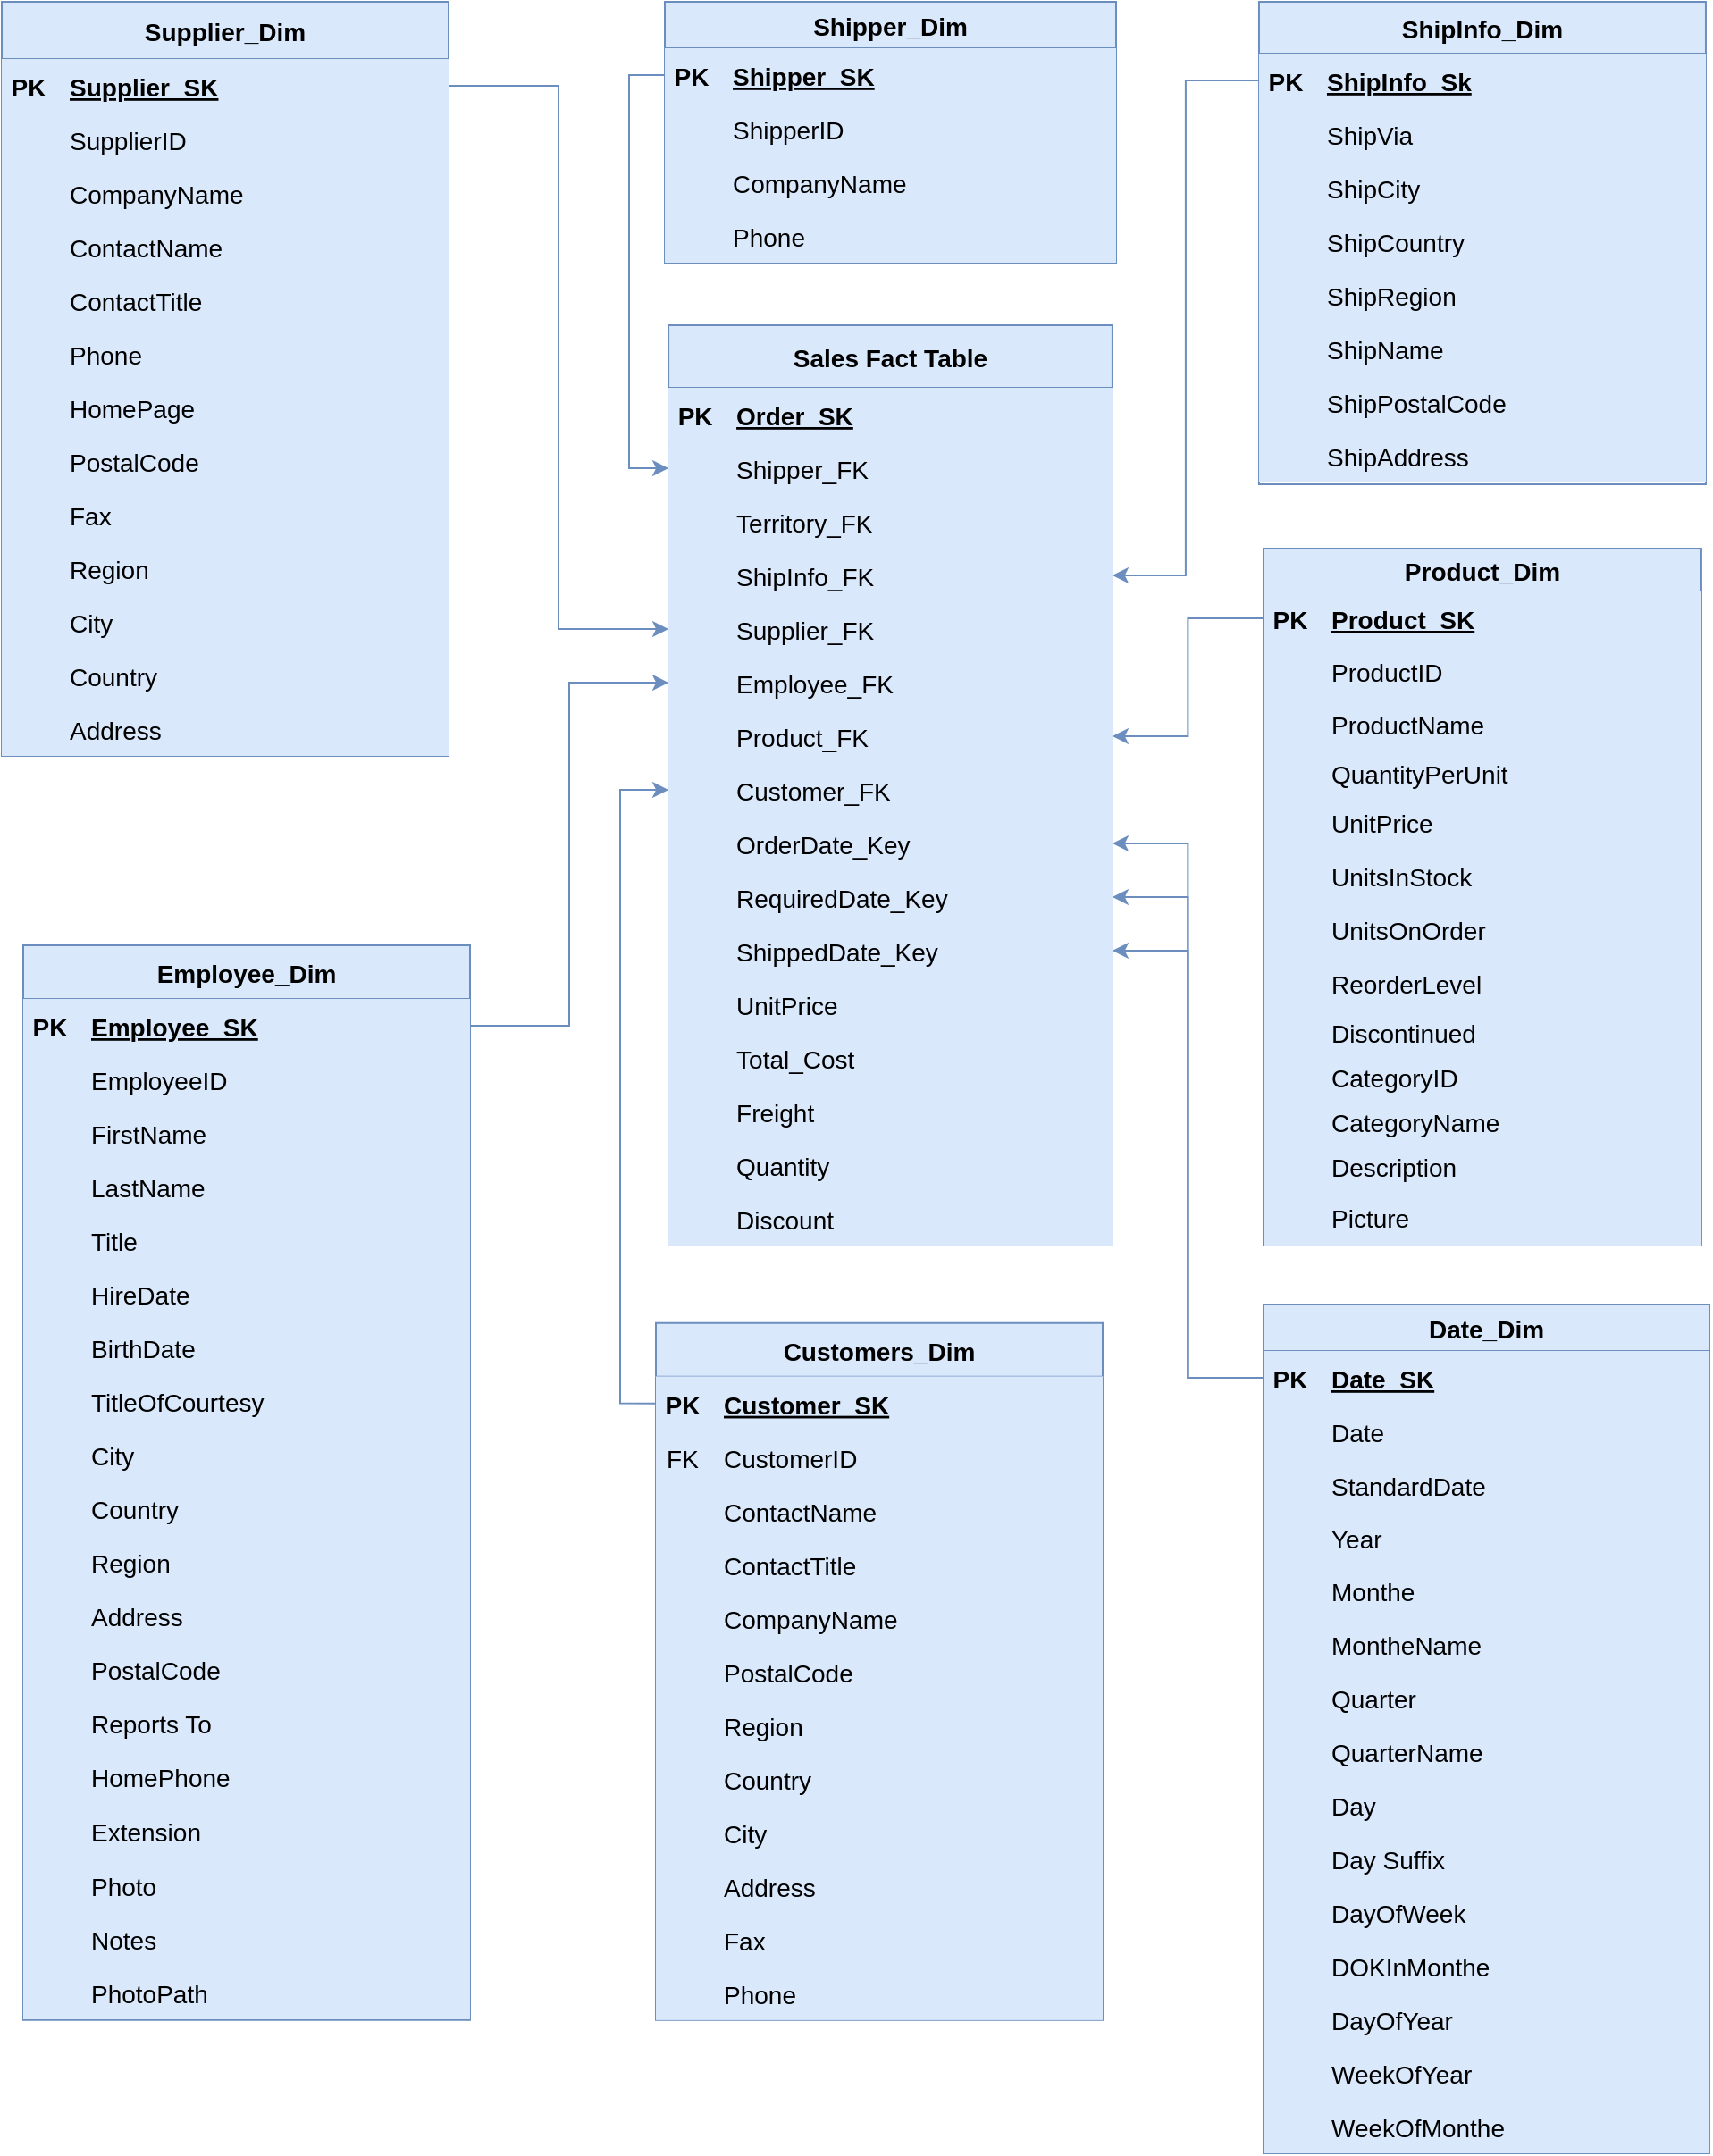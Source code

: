 <mxfile version="24.7.14">
  <diagram name="Page-1" id="xK0y7f6hYwNwhpLCpOX3">
    <mxGraphModel grid="0" page="0" gridSize="10" guides="1" tooltips="1" connect="1" arrows="1" fold="1" pageScale="1" pageWidth="850" pageHeight="1100" math="0" shadow="0">
      <root>
        <mxCell id="0" />
        <mxCell id="1" parent="0" />
        <mxCell id="GWjoIAEa0WmcNTmmGCFZ-1" value="Product_Dim" style="shape=table;startSize=24;container=1;collapsible=1;childLayout=tableLayout;fixedRows=1;rowLines=0;fontStyle=1;align=center;resizeLast=1;fontSize=14;fillColor=#dae8fc;strokeColor=#6c8ebf;" vertex="1" parent="1">
          <mxGeometry x="-1071" y="-366" width="244.97" height="390" as="geometry" />
        </mxCell>
        <mxCell id="GWjoIAEa0WmcNTmmGCFZ-2" value="" style="shape=partialRectangle;collapsible=0;dropTarget=0;pointerEvents=0;fillColor=#dae8fc;points=[[0,0.5],[1,0.5]];portConstraint=eastwest;top=0;left=0;right=0;bottom=1;fontSize=14;strokeColor=#6c8ebf;" vertex="1" parent="GWjoIAEa0WmcNTmmGCFZ-1">
          <mxGeometry y="24" width="244.97" height="30" as="geometry" />
        </mxCell>
        <mxCell id="GWjoIAEa0WmcNTmmGCFZ-3" value="PK" style="shape=partialRectangle;overflow=hidden;connectable=0;fillColor=#dae8fc;top=0;left=0;bottom=0;right=0;fontStyle=1;fontSize=14;strokeColor=#6c8ebf;" vertex="1" parent="GWjoIAEa0WmcNTmmGCFZ-2">
          <mxGeometry width="30" height="30" as="geometry">
            <mxRectangle width="30" height="30" as="alternateBounds" />
          </mxGeometry>
        </mxCell>
        <mxCell id="GWjoIAEa0WmcNTmmGCFZ-4" value="Product_SK" style="shape=partialRectangle;overflow=hidden;connectable=0;fillColor=#dae8fc;top=0;left=0;bottom=0;right=0;align=left;spacingLeft=6;fontStyle=5;fontSize=14;strokeColor=#6c8ebf;" vertex="1" parent="GWjoIAEa0WmcNTmmGCFZ-2">
          <mxGeometry x="30" width="214.97" height="30" as="geometry">
            <mxRectangle width="214.97" height="30" as="alternateBounds" />
          </mxGeometry>
        </mxCell>
        <mxCell id="GWjoIAEa0WmcNTmmGCFZ-8" value="" style="shape=partialRectangle;collapsible=0;dropTarget=0;pointerEvents=0;fillColor=#dae8fc;points=[[0,0.5],[1,0.5]];portConstraint=eastwest;top=0;left=0;right=0;bottom=0;fontSize=14;strokeColor=#6c8ebf;" vertex="1" parent="GWjoIAEa0WmcNTmmGCFZ-1">
          <mxGeometry y="54" width="244.97" height="29" as="geometry" />
        </mxCell>
        <mxCell id="GWjoIAEa0WmcNTmmGCFZ-9" value="" style="shape=partialRectangle;overflow=hidden;connectable=0;fillColor=#dae8fc;top=0;left=0;bottom=0;right=0;fontSize=14;strokeColor=#6c8ebf;" vertex="1" parent="GWjoIAEa0WmcNTmmGCFZ-8">
          <mxGeometry width="30" height="29" as="geometry">
            <mxRectangle width="30" height="29" as="alternateBounds" />
          </mxGeometry>
        </mxCell>
        <mxCell id="GWjoIAEa0WmcNTmmGCFZ-10" value="ProductID" style="shape=partialRectangle;overflow=hidden;connectable=0;fillColor=#dae8fc;top=0;left=0;bottom=0;right=0;align=left;spacingLeft=6;fontSize=14;strokeColor=#6c8ebf;" vertex="1" parent="GWjoIAEa0WmcNTmmGCFZ-8">
          <mxGeometry x="30" width="214.97" height="29" as="geometry">
            <mxRectangle width="214.97" height="29" as="alternateBounds" />
          </mxGeometry>
        </mxCell>
        <mxCell id="GWjoIAEa0WmcNTmmGCFZ-11" value="" style="shape=partialRectangle;collapsible=0;dropTarget=0;pointerEvents=0;fillColor=#dae8fc;points=[[0,0.5],[1,0.5]];portConstraint=eastwest;top=0;left=0;right=0;bottom=0;fontSize=14;strokeColor=#6c8ebf;" vertex="1" parent="GWjoIAEa0WmcNTmmGCFZ-1">
          <mxGeometry y="83" width="244.97" height="30" as="geometry" />
        </mxCell>
        <mxCell id="GWjoIAEa0WmcNTmmGCFZ-12" value="" style="shape=partialRectangle;overflow=hidden;connectable=0;fillColor=#dae8fc;top=0;left=0;bottom=0;right=0;fontSize=14;strokeColor=#6c8ebf;" vertex="1" parent="GWjoIAEa0WmcNTmmGCFZ-11">
          <mxGeometry width="30" height="30" as="geometry">
            <mxRectangle width="30" height="30" as="alternateBounds" />
          </mxGeometry>
        </mxCell>
        <mxCell id="GWjoIAEa0WmcNTmmGCFZ-13" value="ProductName" style="shape=partialRectangle;overflow=hidden;connectable=0;fillColor=#dae8fc;top=0;left=0;bottom=0;right=0;align=left;spacingLeft=6;fontSize=14;strokeColor=#6c8ebf;" vertex="1" parent="GWjoIAEa0WmcNTmmGCFZ-11">
          <mxGeometry x="30" width="214.97" height="30" as="geometry">
            <mxRectangle width="214.97" height="30" as="alternateBounds" />
          </mxGeometry>
        </mxCell>
        <mxCell id="GWjoIAEa0WmcNTmmGCFZ-14" value="" style="shape=partialRectangle;collapsible=0;dropTarget=0;pointerEvents=0;fillColor=#dae8fc;points=[[0,0.5],[1,0.5]];portConstraint=eastwest;top=0;left=0;right=0;bottom=0;fontSize=14;strokeColor=#6c8ebf;" vertex="1" parent="GWjoIAEa0WmcNTmmGCFZ-1">
          <mxGeometry y="113" width="244.97" height="25" as="geometry" />
        </mxCell>
        <mxCell id="GWjoIAEa0WmcNTmmGCFZ-15" value="" style="shape=partialRectangle;overflow=hidden;connectable=0;fillColor=#dae8fc;top=0;left=0;bottom=0;right=0;fontSize=14;strokeColor=#6c8ebf;" vertex="1" parent="GWjoIAEa0WmcNTmmGCFZ-14">
          <mxGeometry width="30" height="25" as="geometry">
            <mxRectangle width="30" height="25" as="alternateBounds" />
          </mxGeometry>
        </mxCell>
        <mxCell id="GWjoIAEa0WmcNTmmGCFZ-16" value="QuantityPerUnit" style="shape=partialRectangle;overflow=hidden;connectable=0;fillColor=#dae8fc;top=0;left=0;bottom=0;right=0;align=left;spacingLeft=6;fontSize=14;strokeColor=#6c8ebf;" vertex="1" parent="GWjoIAEa0WmcNTmmGCFZ-14">
          <mxGeometry x="30" width="214.97" height="25" as="geometry">
            <mxRectangle width="214.97" height="25" as="alternateBounds" />
          </mxGeometry>
        </mxCell>
        <mxCell id="GWjoIAEa0WmcNTmmGCFZ-17" value="" style="shape=partialRectangle;collapsible=0;dropTarget=0;pointerEvents=0;fillColor=#dae8fc;points=[[0,0.5],[1,0.5]];portConstraint=eastwest;top=0;left=0;right=0;bottom=0;fontSize=14;strokeColor=#6c8ebf;" vertex="1" parent="GWjoIAEa0WmcNTmmGCFZ-1">
          <mxGeometry y="138" width="244.97" height="30" as="geometry" />
        </mxCell>
        <mxCell id="GWjoIAEa0WmcNTmmGCFZ-18" value="" style="shape=partialRectangle;overflow=hidden;connectable=0;fillColor=#dae8fc;top=0;left=0;bottom=0;right=0;fontSize=14;strokeColor=#6c8ebf;" vertex="1" parent="GWjoIAEa0WmcNTmmGCFZ-17">
          <mxGeometry width="30" height="30" as="geometry">
            <mxRectangle width="30" height="30" as="alternateBounds" />
          </mxGeometry>
        </mxCell>
        <mxCell id="GWjoIAEa0WmcNTmmGCFZ-19" value="UnitPrice" style="shape=partialRectangle;overflow=hidden;connectable=0;fillColor=#dae8fc;top=0;left=0;bottom=0;right=0;align=left;spacingLeft=6;fontSize=14;strokeColor=#6c8ebf;" vertex="1" parent="GWjoIAEa0WmcNTmmGCFZ-17">
          <mxGeometry x="30" width="214.97" height="30" as="geometry">
            <mxRectangle width="214.97" height="30" as="alternateBounds" />
          </mxGeometry>
        </mxCell>
        <mxCell id="GWjoIAEa0WmcNTmmGCFZ-20" value="" style="shape=partialRectangle;collapsible=0;dropTarget=0;pointerEvents=0;fillColor=#dae8fc;points=[[0,0.5],[1,0.5]];portConstraint=eastwest;top=0;left=0;right=0;bottom=0;fontSize=14;strokeColor=#6c8ebf;" vertex="1" parent="GWjoIAEa0WmcNTmmGCFZ-1">
          <mxGeometry y="168" width="244.97" height="30" as="geometry" />
        </mxCell>
        <mxCell id="GWjoIAEa0WmcNTmmGCFZ-21" value="" style="shape=partialRectangle;overflow=hidden;connectable=0;fillColor=#dae8fc;top=0;left=0;bottom=0;right=0;fontSize=14;strokeColor=#6c8ebf;" vertex="1" parent="GWjoIAEa0WmcNTmmGCFZ-20">
          <mxGeometry width="30" height="30" as="geometry">
            <mxRectangle width="30" height="30" as="alternateBounds" />
          </mxGeometry>
        </mxCell>
        <mxCell id="GWjoIAEa0WmcNTmmGCFZ-22" value="UnitsInStock" style="shape=partialRectangle;overflow=hidden;connectable=0;fillColor=#dae8fc;top=0;left=0;bottom=0;right=0;align=left;spacingLeft=6;fontSize=14;strokeColor=#6c8ebf;" vertex="1" parent="GWjoIAEa0WmcNTmmGCFZ-20">
          <mxGeometry x="30" width="214.97" height="30" as="geometry">
            <mxRectangle width="214.97" height="30" as="alternateBounds" />
          </mxGeometry>
        </mxCell>
        <mxCell id="GWjoIAEa0WmcNTmmGCFZ-23" value="" style="shape=partialRectangle;collapsible=0;dropTarget=0;pointerEvents=0;fillColor=#dae8fc;points=[[0,0.5],[1,0.5]];portConstraint=eastwest;top=0;left=0;right=0;bottom=0;fontSize=14;strokeColor=#6c8ebf;" vertex="1" parent="GWjoIAEa0WmcNTmmGCFZ-1">
          <mxGeometry y="198" width="244.97" height="30" as="geometry" />
        </mxCell>
        <mxCell id="GWjoIAEa0WmcNTmmGCFZ-24" value="" style="shape=partialRectangle;overflow=hidden;connectable=0;fillColor=#dae8fc;top=0;left=0;bottom=0;right=0;fontSize=14;strokeColor=#6c8ebf;" vertex="1" parent="GWjoIAEa0WmcNTmmGCFZ-23">
          <mxGeometry width="30" height="30" as="geometry">
            <mxRectangle width="30" height="30" as="alternateBounds" />
          </mxGeometry>
        </mxCell>
        <mxCell id="GWjoIAEa0WmcNTmmGCFZ-25" value="UnitsOnOrder" style="shape=partialRectangle;overflow=hidden;connectable=0;fillColor=#dae8fc;top=0;left=0;bottom=0;right=0;align=left;spacingLeft=6;fontSize=14;strokeColor=#6c8ebf;" vertex="1" parent="GWjoIAEa0WmcNTmmGCFZ-23">
          <mxGeometry x="30" width="214.97" height="30" as="geometry">
            <mxRectangle width="214.97" height="30" as="alternateBounds" />
          </mxGeometry>
        </mxCell>
        <mxCell id="GWjoIAEa0WmcNTmmGCFZ-26" value="" style="shape=partialRectangle;collapsible=0;dropTarget=0;pointerEvents=0;fillColor=#dae8fc;points=[[0,0.5],[1,0.5]];portConstraint=eastwest;top=0;left=0;right=0;bottom=0;fontSize=14;strokeColor=#6c8ebf;" vertex="1" parent="GWjoIAEa0WmcNTmmGCFZ-1">
          <mxGeometry y="228" width="244.97" height="30" as="geometry" />
        </mxCell>
        <mxCell id="GWjoIAEa0WmcNTmmGCFZ-27" value="" style="shape=partialRectangle;overflow=hidden;connectable=0;fillColor=#dae8fc;top=0;left=0;bottom=0;right=0;fontSize=14;strokeColor=#6c8ebf;" vertex="1" parent="GWjoIAEa0WmcNTmmGCFZ-26">
          <mxGeometry width="30" height="30" as="geometry">
            <mxRectangle width="30" height="30" as="alternateBounds" />
          </mxGeometry>
        </mxCell>
        <mxCell id="GWjoIAEa0WmcNTmmGCFZ-28" value="ReorderLevel" style="shape=partialRectangle;overflow=hidden;connectable=0;fillColor=#dae8fc;top=0;left=0;bottom=0;right=0;align=left;spacingLeft=6;fontSize=14;strokeColor=#6c8ebf;" vertex="1" parent="GWjoIAEa0WmcNTmmGCFZ-26">
          <mxGeometry x="30" width="214.97" height="30" as="geometry">
            <mxRectangle width="214.97" height="30" as="alternateBounds" />
          </mxGeometry>
        </mxCell>
        <mxCell id="GWjoIAEa0WmcNTmmGCFZ-29" value="" style="shape=partialRectangle;collapsible=0;dropTarget=0;pointerEvents=0;fillColor=#dae8fc;points=[[0,0.5],[1,0.5]];portConstraint=eastwest;top=0;left=0;right=0;bottom=0;fontSize=14;strokeColor=#6c8ebf;" vertex="1" parent="GWjoIAEa0WmcNTmmGCFZ-1">
          <mxGeometry y="258" width="244.97" height="25" as="geometry" />
        </mxCell>
        <mxCell id="GWjoIAEa0WmcNTmmGCFZ-30" value="" style="shape=partialRectangle;overflow=hidden;connectable=0;fillColor=#dae8fc;top=0;left=0;bottom=0;right=0;fontSize=14;strokeColor=#6c8ebf;" vertex="1" parent="GWjoIAEa0WmcNTmmGCFZ-29">
          <mxGeometry width="30" height="25" as="geometry">
            <mxRectangle width="30" height="25" as="alternateBounds" />
          </mxGeometry>
        </mxCell>
        <mxCell id="GWjoIAEa0WmcNTmmGCFZ-31" value="Discontinued" style="shape=partialRectangle;overflow=hidden;connectable=0;fillColor=#dae8fc;top=0;left=0;bottom=0;right=0;align=left;spacingLeft=6;fontSize=14;strokeColor=#6c8ebf;" vertex="1" parent="GWjoIAEa0WmcNTmmGCFZ-29">
          <mxGeometry x="30" width="214.97" height="25" as="geometry">
            <mxRectangle width="214.97" height="25" as="alternateBounds" />
          </mxGeometry>
        </mxCell>
        <mxCell id="GWjoIAEa0WmcNTmmGCFZ-296" value="" style="shape=partialRectangle;collapsible=0;dropTarget=0;pointerEvents=0;fillColor=#dae8fc;points=[[0,0.5],[1,0.5]];portConstraint=eastwest;top=0;left=0;right=0;bottom=0;fontSize=14;strokeColor=#6c8ebf;" vertex="1" parent="GWjoIAEa0WmcNTmmGCFZ-1">
          <mxGeometry y="283" width="244.97" height="25" as="geometry" />
        </mxCell>
        <mxCell id="GWjoIAEa0WmcNTmmGCFZ-297" value="" style="shape=partialRectangle;overflow=hidden;connectable=0;fillColor=#dae8fc;top=0;left=0;bottom=0;right=0;fontSize=14;strokeColor=#6c8ebf;" vertex="1" parent="GWjoIAEa0WmcNTmmGCFZ-296">
          <mxGeometry width="30" height="25" as="geometry">
            <mxRectangle width="30" height="25" as="alternateBounds" />
          </mxGeometry>
        </mxCell>
        <mxCell id="GWjoIAEa0WmcNTmmGCFZ-298" value="CategoryID" style="shape=partialRectangle;overflow=hidden;connectable=0;fillColor=#dae8fc;top=0;left=0;bottom=0;right=0;align=left;spacingLeft=6;fontSize=14;strokeColor=#6c8ebf;" vertex="1" parent="GWjoIAEa0WmcNTmmGCFZ-296">
          <mxGeometry x="30" width="214.97" height="25" as="geometry">
            <mxRectangle width="214.97" height="25" as="alternateBounds" />
          </mxGeometry>
        </mxCell>
        <mxCell id="GWjoIAEa0WmcNTmmGCFZ-299" value="" style="shape=partialRectangle;collapsible=0;dropTarget=0;pointerEvents=0;fillColor=#dae8fc;points=[[0,0.5],[1,0.5]];portConstraint=eastwest;top=0;left=0;right=0;bottom=0;fontSize=14;strokeColor=#6c8ebf;" vertex="1" parent="GWjoIAEa0WmcNTmmGCFZ-1">
          <mxGeometry y="308" width="244.97" height="25" as="geometry" />
        </mxCell>
        <mxCell id="GWjoIAEa0WmcNTmmGCFZ-300" value="" style="shape=partialRectangle;overflow=hidden;connectable=0;fillColor=#dae8fc;top=0;left=0;bottom=0;right=0;fontSize=14;strokeColor=#6c8ebf;" vertex="1" parent="GWjoIAEa0WmcNTmmGCFZ-299">
          <mxGeometry width="30" height="25" as="geometry">
            <mxRectangle width="30" height="25" as="alternateBounds" />
          </mxGeometry>
        </mxCell>
        <mxCell id="GWjoIAEa0WmcNTmmGCFZ-301" value="CategoryName" style="shape=partialRectangle;overflow=hidden;connectable=0;fillColor=#dae8fc;top=0;left=0;bottom=0;right=0;align=left;spacingLeft=6;fontSize=14;strokeColor=#6c8ebf;" vertex="1" parent="GWjoIAEa0WmcNTmmGCFZ-299">
          <mxGeometry x="30" width="214.97" height="25" as="geometry">
            <mxRectangle width="214.97" height="25" as="alternateBounds" />
          </mxGeometry>
        </mxCell>
        <mxCell id="GWjoIAEa0WmcNTmmGCFZ-302" value="" style="shape=partialRectangle;collapsible=0;dropTarget=0;pointerEvents=0;fillColor=#dae8fc;points=[[0,0.5],[1,0.5]];portConstraint=eastwest;top=0;left=0;right=0;bottom=0;fontSize=14;strokeColor=#6c8ebf;" vertex="1" parent="GWjoIAEa0WmcNTmmGCFZ-1">
          <mxGeometry y="333" width="244.97" height="25" as="geometry" />
        </mxCell>
        <mxCell id="GWjoIAEa0WmcNTmmGCFZ-303" value="" style="shape=partialRectangle;overflow=hidden;connectable=0;fillColor=#dae8fc;top=0;left=0;bottom=0;right=0;fontSize=14;strokeColor=#6c8ebf;" vertex="1" parent="GWjoIAEa0WmcNTmmGCFZ-302">
          <mxGeometry width="30" height="25" as="geometry">
            <mxRectangle width="30" height="25" as="alternateBounds" />
          </mxGeometry>
        </mxCell>
        <mxCell id="GWjoIAEa0WmcNTmmGCFZ-304" value="Description" style="shape=partialRectangle;overflow=hidden;connectable=0;fillColor=#dae8fc;top=0;left=0;bottom=0;right=0;align=left;spacingLeft=6;fontSize=14;strokeColor=#6c8ebf;" vertex="1" parent="GWjoIAEa0WmcNTmmGCFZ-302">
          <mxGeometry x="30" width="214.97" height="25" as="geometry">
            <mxRectangle width="214.97" height="25" as="alternateBounds" />
          </mxGeometry>
        </mxCell>
        <mxCell id="GWjoIAEa0WmcNTmmGCFZ-305" value="" style="shape=partialRectangle;collapsible=0;dropTarget=0;pointerEvents=0;fillColor=#dae8fc;points=[[0,0.5],[1,0.5]];portConstraint=eastwest;top=0;left=0;right=0;bottom=0;fontSize=14;strokeColor=#6c8ebf;" vertex="1" parent="GWjoIAEa0WmcNTmmGCFZ-1">
          <mxGeometry y="358" width="244.97" height="32" as="geometry" />
        </mxCell>
        <mxCell id="GWjoIAEa0WmcNTmmGCFZ-306" value="" style="shape=partialRectangle;overflow=hidden;connectable=0;fillColor=#dae8fc;top=0;left=0;bottom=0;right=0;fontSize=14;strokeColor=#6c8ebf;" vertex="1" parent="GWjoIAEa0WmcNTmmGCFZ-305">
          <mxGeometry width="30" height="32" as="geometry">
            <mxRectangle width="30" height="32" as="alternateBounds" />
          </mxGeometry>
        </mxCell>
        <mxCell id="GWjoIAEa0WmcNTmmGCFZ-307" value="Picture" style="shape=partialRectangle;overflow=hidden;connectable=0;fillColor=#dae8fc;top=0;left=0;bottom=0;right=0;align=left;spacingLeft=6;fontSize=14;strokeColor=#6c8ebf;" vertex="1" parent="GWjoIAEa0WmcNTmmGCFZ-305">
          <mxGeometry x="30" width="214.97" height="32" as="geometry">
            <mxRectangle width="214.97" height="32" as="alternateBounds" />
          </mxGeometry>
        </mxCell>
        <mxCell id="GWjoIAEa0WmcNTmmGCFZ-32" value="Employee_Dim" style="shape=table;startSize=30;container=1;collapsible=1;childLayout=tableLayout;fixedRows=1;rowLines=0;fontStyle=1;align=center;resizeLast=1;fontSize=14;verticalAlign=middle;fillColor=#dae8fc;strokeColor=#6c8ebf;" vertex="1" parent="1">
          <mxGeometry x="-1765" y="-144" width="250" height="601.333" as="geometry">
            <mxRectangle x="-580" y="520" width="120" height="30" as="alternateBounds" />
          </mxGeometry>
        </mxCell>
        <mxCell id="GWjoIAEa0WmcNTmmGCFZ-33" value="" style="shape=partialRectangle;collapsible=0;dropTarget=0;pointerEvents=0;fillColor=#dae8fc;points=[[0,0.5],[1,0.5]];portConstraint=eastwest;top=0;left=0;right=0;bottom=1;fontSize=14;verticalAlign=middle;align=left;strokeColor=#6c8ebf;" vertex="1" parent="GWjoIAEa0WmcNTmmGCFZ-32">
          <mxGeometry y="30" width="250" height="30" as="geometry" />
        </mxCell>
        <mxCell id="GWjoIAEa0WmcNTmmGCFZ-34" value="PK" style="shape=partialRectangle;overflow=hidden;connectable=0;fillColor=#dae8fc;top=0;left=0;bottom=0;right=0;fontStyle=1;fontSize=14;verticalAlign=middle;align=center;strokeColor=#6c8ebf;" vertex="1" parent="GWjoIAEa0WmcNTmmGCFZ-33">
          <mxGeometry width="30" height="30" as="geometry">
            <mxRectangle width="30" height="30" as="alternateBounds" />
          </mxGeometry>
        </mxCell>
        <mxCell id="GWjoIAEa0WmcNTmmGCFZ-35" value="Employee_SK" style="shape=partialRectangle;overflow=hidden;connectable=0;fillColor=#dae8fc;top=0;left=0;bottom=0;right=0;align=left;spacingLeft=6;fontStyle=5;fontSize=14;verticalAlign=middle;strokeColor=#6c8ebf;" vertex="1" parent="GWjoIAEa0WmcNTmmGCFZ-33">
          <mxGeometry x="30" width="220" height="30" as="geometry">
            <mxRectangle width="220" height="30" as="alternateBounds" />
          </mxGeometry>
        </mxCell>
        <mxCell id="GWjoIAEa0WmcNTmmGCFZ-287" value="" style="shape=partialRectangle;collapsible=0;dropTarget=0;pointerEvents=0;fillColor=#dae8fc;points=[[0,0.5],[1,0.5]];portConstraint=eastwest;top=0;left=0;right=0;bottom=0;fontSize=14;verticalAlign=middle;align=left;strokeColor=#6c8ebf;" vertex="1" parent="GWjoIAEa0WmcNTmmGCFZ-32">
          <mxGeometry y="60" width="250" height="30" as="geometry" />
        </mxCell>
        <mxCell id="GWjoIAEa0WmcNTmmGCFZ-288" value="" style="shape=partialRectangle;overflow=hidden;connectable=0;fillColor=#dae8fc;top=0;left=0;bottom=0;right=0;fontSize=14;verticalAlign=middle;align=left;strokeColor=#6c8ebf;" vertex="1" parent="GWjoIAEa0WmcNTmmGCFZ-287">
          <mxGeometry width="30" height="30" as="geometry">
            <mxRectangle width="30" height="30" as="alternateBounds" />
          </mxGeometry>
        </mxCell>
        <mxCell id="GWjoIAEa0WmcNTmmGCFZ-289" value="EmployeeID" style="shape=partialRectangle;overflow=hidden;connectable=0;fillColor=#dae8fc;top=0;left=0;bottom=0;right=0;align=left;spacingLeft=6;fontSize=14;verticalAlign=middle;fontStyle=0;strokeColor=#6c8ebf;" vertex="1" parent="GWjoIAEa0WmcNTmmGCFZ-287">
          <mxGeometry x="30" width="220" height="30" as="geometry">
            <mxRectangle width="220" height="30" as="alternateBounds" />
          </mxGeometry>
        </mxCell>
        <mxCell id="GWjoIAEa0WmcNTmmGCFZ-36" value="" style="shape=partialRectangle;collapsible=0;dropTarget=0;pointerEvents=0;fillColor=#dae8fc;points=[[0,0.5],[1,0.5]];portConstraint=eastwest;top=0;left=0;right=0;bottom=0;fontSize=14;verticalAlign=middle;align=left;strokeColor=#6c8ebf;" vertex="1" parent="GWjoIAEa0WmcNTmmGCFZ-32">
          <mxGeometry y="90" width="250" height="30" as="geometry" />
        </mxCell>
        <mxCell id="GWjoIAEa0WmcNTmmGCFZ-37" value="" style="shape=partialRectangle;overflow=hidden;connectable=0;fillColor=#dae8fc;top=0;left=0;bottom=0;right=0;fontSize=14;verticalAlign=middle;align=left;strokeColor=#6c8ebf;" vertex="1" parent="GWjoIAEa0WmcNTmmGCFZ-36">
          <mxGeometry width="30" height="30" as="geometry">
            <mxRectangle width="30" height="30" as="alternateBounds" />
          </mxGeometry>
        </mxCell>
        <mxCell id="GWjoIAEa0WmcNTmmGCFZ-38" value="FirstName" style="shape=partialRectangle;overflow=hidden;connectable=0;fillColor=#dae8fc;top=0;left=0;bottom=0;right=0;align=left;spacingLeft=6;fontSize=14;verticalAlign=middle;strokeColor=#6c8ebf;" vertex="1" parent="GWjoIAEa0WmcNTmmGCFZ-36">
          <mxGeometry x="30" width="220" height="30" as="geometry">
            <mxRectangle width="220" height="30" as="alternateBounds" />
          </mxGeometry>
        </mxCell>
        <mxCell id="GWjoIAEa0WmcNTmmGCFZ-39" value="" style="shape=partialRectangle;collapsible=0;dropTarget=0;pointerEvents=0;fillColor=#dae8fc;points=[[0,0.5],[1,0.5]];portConstraint=eastwest;top=0;left=0;right=0;bottom=0;fontSize=14;verticalAlign=middle;align=left;strokeColor=#6c8ebf;" vertex="1" parent="GWjoIAEa0WmcNTmmGCFZ-32">
          <mxGeometry y="120" width="250" height="30" as="geometry" />
        </mxCell>
        <mxCell id="GWjoIAEa0WmcNTmmGCFZ-40" value="" style="shape=partialRectangle;overflow=hidden;connectable=0;fillColor=#dae8fc;top=0;left=0;bottom=0;right=0;fontSize=14;verticalAlign=middle;align=left;strokeColor=#6c8ebf;" vertex="1" parent="GWjoIAEa0WmcNTmmGCFZ-39">
          <mxGeometry width="30" height="30" as="geometry">
            <mxRectangle width="30" height="30" as="alternateBounds" />
          </mxGeometry>
        </mxCell>
        <mxCell id="GWjoIAEa0WmcNTmmGCFZ-41" value="LastName" style="shape=partialRectangle;overflow=hidden;connectable=0;fillColor=#dae8fc;top=0;left=0;bottom=0;right=0;align=left;spacingLeft=6;fontSize=14;verticalAlign=middle;strokeColor=#6c8ebf;" vertex="1" parent="GWjoIAEa0WmcNTmmGCFZ-39">
          <mxGeometry x="30" width="220" height="30" as="geometry">
            <mxRectangle width="220" height="30" as="alternateBounds" />
          </mxGeometry>
        </mxCell>
        <mxCell id="GWjoIAEa0WmcNTmmGCFZ-42" value="" style="shape=partialRectangle;collapsible=0;dropTarget=0;pointerEvents=0;fillColor=#dae8fc;points=[[0,0.5],[1,0.5]];portConstraint=eastwest;top=0;left=0;right=0;bottom=0;fontSize=14;verticalAlign=middle;align=left;strokeColor=#6c8ebf;" vertex="1" parent="GWjoIAEa0WmcNTmmGCFZ-32">
          <mxGeometry y="150" width="250" height="30" as="geometry" />
        </mxCell>
        <mxCell id="GWjoIAEa0WmcNTmmGCFZ-43" value="" style="shape=partialRectangle;overflow=hidden;connectable=0;fillColor=#dae8fc;top=0;left=0;bottom=0;right=0;fontSize=14;verticalAlign=middle;align=left;strokeColor=#6c8ebf;" vertex="1" parent="GWjoIAEa0WmcNTmmGCFZ-42">
          <mxGeometry width="30" height="30" as="geometry">
            <mxRectangle width="30" height="30" as="alternateBounds" />
          </mxGeometry>
        </mxCell>
        <mxCell id="GWjoIAEa0WmcNTmmGCFZ-44" value="Title" style="shape=partialRectangle;overflow=hidden;connectable=0;fillColor=#dae8fc;top=0;left=0;bottom=0;right=0;align=left;spacingLeft=6;fontSize=14;verticalAlign=middle;strokeColor=#6c8ebf;" vertex="1" parent="GWjoIAEa0WmcNTmmGCFZ-42">
          <mxGeometry x="30" width="220" height="30" as="geometry">
            <mxRectangle width="220" height="30" as="alternateBounds" />
          </mxGeometry>
        </mxCell>
        <mxCell id="GWjoIAEa0WmcNTmmGCFZ-45" value="" style="shape=partialRectangle;collapsible=0;dropTarget=0;pointerEvents=0;fillColor=#dae8fc;points=[[0,0.5],[1,0.5]];portConstraint=eastwest;top=0;left=0;right=0;bottom=0;fontSize=14;verticalAlign=middle;align=left;strokeColor=#6c8ebf;" vertex="1" parent="GWjoIAEa0WmcNTmmGCFZ-32">
          <mxGeometry y="180" width="250" height="30" as="geometry" />
        </mxCell>
        <mxCell id="GWjoIAEa0WmcNTmmGCFZ-46" value="" style="shape=partialRectangle;overflow=hidden;connectable=0;fillColor=#dae8fc;top=0;left=0;bottom=0;right=0;fontSize=14;verticalAlign=middle;align=left;strokeColor=#6c8ebf;" vertex="1" parent="GWjoIAEa0WmcNTmmGCFZ-45">
          <mxGeometry width="30" height="30" as="geometry">
            <mxRectangle width="30" height="30" as="alternateBounds" />
          </mxGeometry>
        </mxCell>
        <mxCell id="GWjoIAEa0WmcNTmmGCFZ-47" value="HireDate" style="shape=partialRectangle;overflow=hidden;connectable=0;fillColor=#dae8fc;top=0;left=0;bottom=0;right=0;align=left;spacingLeft=6;fontSize=14;verticalAlign=middle;strokeColor=#6c8ebf;" vertex="1" parent="GWjoIAEa0WmcNTmmGCFZ-45">
          <mxGeometry x="30" width="220" height="30" as="geometry">
            <mxRectangle width="220" height="30" as="alternateBounds" />
          </mxGeometry>
        </mxCell>
        <mxCell id="GWjoIAEa0WmcNTmmGCFZ-48" value="" style="shape=partialRectangle;collapsible=0;dropTarget=0;pointerEvents=0;fillColor=#dae8fc;points=[[0,0.5],[1,0.5]];portConstraint=eastwest;top=0;left=0;right=0;bottom=0;fontSize=14;verticalAlign=middle;align=left;strokeColor=#6c8ebf;" vertex="1" parent="GWjoIAEa0WmcNTmmGCFZ-32">
          <mxGeometry y="210" width="250" height="30" as="geometry" />
        </mxCell>
        <mxCell id="GWjoIAEa0WmcNTmmGCFZ-49" value="" style="shape=partialRectangle;overflow=hidden;connectable=0;fillColor=#dae8fc;top=0;left=0;bottom=0;right=0;fontSize=14;verticalAlign=middle;align=left;strokeColor=#6c8ebf;" vertex="1" parent="GWjoIAEa0WmcNTmmGCFZ-48">
          <mxGeometry width="30" height="30" as="geometry">
            <mxRectangle width="30" height="30" as="alternateBounds" />
          </mxGeometry>
        </mxCell>
        <mxCell id="GWjoIAEa0WmcNTmmGCFZ-50" value="BirthDate" style="shape=partialRectangle;overflow=hidden;connectable=0;fillColor=#dae8fc;top=0;left=0;bottom=0;right=0;align=left;spacingLeft=6;fontSize=14;verticalAlign=middle;strokeColor=#6c8ebf;" vertex="1" parent="GWjoIAEa0WmcNTmmGCFZ-48">
          <mxGeometry x="30" width="220" height="30" as="geometry">
            <mxRectangle width="220" height="30" as="alternateBounds" />
          </mxGeometry>
        </mxCell>
        <mxCell id="GWjoIAEa0WmcNTmmGCFZ-51" value="" style="shape=partialRectangle;collapsible=0;dropTarget=0;pointerEvents=0;fillColor=#dae8fc;points=[[0,0.5],[1,0.5]];portConstraint=eastwest;top=0;left=0;right=0;bottom=0;fontSize=14;verticalAlign=middle;align=left;strokeColor=#6c8ebf;" vertex="1" parent="GWjoIAEa0WmcNTmmGCFZ-32">
          <mxGeometry y="240" width="250" height="30" as="geometry" />
        </mxCell>
        <mxCell id="GWjoIAEa0WmcNTmmGCFZ-52" value="" style="shape=partialRectangle;overflow=hidden;connectable=0;fillColor=#dae8fc;top=0;left=0;bottom=0;right=0;fontSize=14;verticalAlign=middle;align=left;strokeColor=#6c8ebf;" vertex="1" parent="GWjoIAEa0WmcNTmmGCFZ-51">
          <mxGeometry width="30" height="30" as="geometry">
            <mxRectangle width="30" height="30" as="alternateBounds" />
          </mxGeometry>
        </mxCell>
        <mxCell id="GWjoIAEa0WmcNTmmGCFZ-53" value="TitleOfCourtesy" style="shape=partialRectangle;overflow=hidden;connectable=0;fillColor=#dae8fc;top=0;left=0;bottom=0;right=0;align=left;spacingLeft=6;fontSize=14;verticalAlign=middle;strokeColor=#6c8ebf;" vertex="1" parent="GWjoIAEa0WmcNTmmGCFZ-51">
          <mxGeometry x="30" width="220" height="30" as="geometry">
            <mxRectangle width="220" height="30" as="alternateBounds" />
          </mxGeometry>
        </mxCell>
        <mxCell id="GWjoIAEa0WmcNTmmGCFZ-54" value="" style="shape=partialRectangle;collapsible=0;dropTarget=0;pointerEvents=0;fillColor=#dae8fc;points=[[0,0.5],[1,0.5]];portConstraint=eastwest;top=0;left=0;right=0;bottom=0;fontSize=14;verticalAlign=middle;align=left;strokeColor=#6c8ebf;" vertex="1" parent="GWjoIAEa0WmcNTmmGCFZ-32">
          <mxGeometry y="270" width="250" height="30" as="geometry" />
        </mxCell>
        <mxCell id="GWjoIAEa0WmcNTmmGCFZ-55" value="" style="shape=partialRectangle;overflow=hidden;connectable=0;fillColor=#dae8fc;top=0;left=0;bottom=0;right=0;fontSize=14;verticalAlign=middle;align=left;strokeColor=#6c8ebf;" vertex="1" parent="GWjoIAEa0WmcNTmmGCFZ-54">
          <mxGeometry width="30" height="30" as="geometry">
            <mxRectangle width="30" height="30" as="alternateBounds" />
          </mxGeometry>
        </mxCell>
        <mxCell id="GWjoIAEa0WmcNTmmGCFZ-56" value="City" style="shape=partialRectangle;overflow=hidden;connectable=0;fillColor=#dae8fc;top=0;left=0;bottom=0;right=0;align=left;spacingLeft=6;fontSize=14;verticalAlign=middle;strokeColor=#6c8ebf;" vertex="1" parent="GWjoIAEa0WmcNTmmGCFZ-54">
          <mxGeometry x="30" width="220" height="30" as="geometry">
            <mxRectangle width="220" height="30" as="alternateBounds" />
          </mxGeometry>
        </mxCell>
        <mxCell id="GWjoIAEa0WmcNTmmGCFZ-57" value="" style="shape=partialRectangle;collapsible=0;dropTarget=0;pointerEvents=0;fillColor=#dae8fc;points=[[0,0.5],[1,0.5]];portConstraint=eastwest;top=0;left=0;right=0;bottom=0;fontSize=14;verticalAlign=middle;align=left;strokeColor=#6c8ebf;" vertex="1" parent="GWjoIAEa0WmcNTmmGCFZ-32">
          <mxGeometry y="300" width="250" height="30" as="geometry" />
        </mxCell>
        <mxCell id="GWjoIAEa0WmcNTmmGCFZ-58" value="" style="shape=partialRectangle;overflow=hidden;connectable=0;fillColor=#dae8fc;top=0;left=0;bottom=0;right=0;fontSize=14;verticalAlign=middle;align=left;strokeColor=#6c8ebf;" vertex="1" parent="GWjoIAEa0WmcNTmmGCFZ-57">
          <mxGeometry width="30" height="30" as="geometry">
            <mxRectangle width="30" height="30" as="alternateBounds" />
          </mxGeometry>
        </mxCell>
        <mxCell id="GWjoIAEa0WmcNTmmGCFZ-59" value="Country" style="shape=partialRectangle;overflow=hidden;connectable=0;fillColor=#dae8fc;top=0;left=0;bottom=0;right=0;align=left;spacingLeft=6;fontSize=14;verticalAlign=middle;strokeColor=#6c8ebf;" vertex="1" parent="GWjoIAEa0WmcNTmmGCFZ-57">
          <mxGeometry x="30" width="220" height="30" as="geometry">
            <mxRectangle width="220" height="30" as="alternateBounds" />
          </mxGeometry>
        </mxCell>
        <mxCell id="GWjoIAEa0WmcNTmmGCFZ-60" value="" style="shape=partialRectangle;collapsible=0;dropTarget=0;pointerEvents=0;fillColor=#dae8fc;points=[[0,0.5],[1,0.5]];portConstraint=eastwest;top=0;left=0;right=0;bottom=0;fontSize=14;verticalAlign=middle;align=left;strokeColor=#6c8ebf;" vertex="1" parent="GWjoIAEa0WmcNTmmGCFZ-32">
          <mxGeometry y="330" width="250" height="30" as="geometry" />
        </mxCell>
        <mxCell id="GWjoIAEa0WmcNTmmGCFZ-61" value="" style="shape=partialRectangle;overflow=hidden;connectable=0;fillColor=#dae8fc;top=0;left=0;bottom=0;right=0;fontSize=14;verticalAlign=middle;align=left;strokeColor=#6c8ebf;" vertex="1" parent="GWjoIAEa0WmcNTmmGCFZ-60">
          <mxGeometry width="30" height="30" as="geometry">
            <mxRectangle width="30" height="30" as="alternateBounds" />
          </mxGeometry>
        </mxCell>
        <mxCell id="GWjoIAEa0WmcNTmmGCFZ-62" value="Region" style="shape=partialRectangle;overflow=hidden;connectable=0;fillColor=#dae8fc;top=0;left=0;bottom=0;right=0;align=left;spacingLeft=6;fontSize=14;verticalAlign=middle;strokeColor=#6c8ebf;" vertex="1" parent="GWjoIAEa0WmcNTmmGCFZ-60">
          <mxGeometry x="30" width="220" height="30" as="geometry">
            <mxRectangle width="220" height="30" as="alternateBounds" />
          </mxGeometry>
        </mxCell>
        <mxCell id="GWjoIAEa0WmcNTmmGCFZ-63" value="" style="shape=partialRectangle;collapsible=0;dropTarget=0;pointerEvents=0;fillColor=#dae8fc;points=[[0,0.5],[1,0.5]];portConstraint=eastwest;top=0;left=0;right=0;bottom=0;fontSize=14;verticalAlign=middle;align=left;strokeColor=#6c8ebf;" vertex="1" parent="GWjoIAEa0WmcNTmmGCFZ-32">
          <mxGeometry y="360" width="250" height="30" as="geometry" />
        </mxCell>
        <mxCell id="GWjoIAEa0WmcNTmmGCFZ-64" value="" style="shape=partialRectangle;overflow=hidden;connectable=0;fillColor=#dae8fc;top=0;left=0;bottom=0;right=0;fontSize=14;verticalAlign=middle;align=left;strokeColor=#6c8ebf;" vertex="1" parent="GWjoIAEa0WmcNTmmGCFZ-63">
          <mxGeometry width="30" height="30" as="geometry">
            <mxRectangle width="30" height="30" as="alternateBounds" />
          </mxGeometry>
        </mxCell>
        <mxCell id="GWjoIAEa0WmcNTmmGCFZ-65" value="Address" style="shape=partialRectangle;overflow=hidden;connectable=0;fillColor=#dae8fc;top=0;left=0;bottom=0;right=0;align=left;spacingLeft=6;fontSize=14;verticalAlign=middle;strokeColor=#6c8ebf;" vertex="1" parent="GWjoIAEa0WmcNTmmGCFZ-63">
          <mxGeometry x="30" width="220" height="30" as="geometry">
            <mxRectangle width="220" height="30" as="alternateBounds" />
          </mxGeometry>
        </mxCell>
        <mxCell id="GWjoIAEa0WmcNTmmGCFZ-66" value="" style="shape=partialRectangle;collapsible=0;dropTarget=0;pointerEvents=0;fillColor=#dae8fc;points=[[0,0.5],[1,0.5]];portConstraint=eastwest;top=0;left=0;right=0;bottom=0;fontSize=14;verticalAlign=middle;align=left;strokeColor=#6c8ebf;" vertex="1" parent="GWjoIAEa0WmcNTmmGCFZ-32">
          <mxGeometry y="390" width="250" height="30" as="geometry" />
        </mxCell>
        <mxCell id="GWjoIAEa0WmcNTmmGCFZ-67" value="" style="shape=partialRectangle;overflow=hidden;connectable=0;fillColor=#dae8fc;top=0;left=0;bottom=0;right=0;fontSize=14;verticalAlign=middle;align=left;strokeColor=#6c8ebf;" vertex="1" parent="GWjoIAEa0WmcNTmmGCFZ-66">
          <mxGeometry width="30" height="30" as="geometry">
            <mxRectangle width="30" height="30" as="alternateBounds" />
          </mxGeometry>
        </mxCell>
        <mxCell id="GWjoIAEa0WmcNTmmGCFZ-68" value="PostalCode" style="shape=partialRectangle;overflow=hidden;connectable=0;fillColor=#dae8fc;top=0;left=0;bottom=0;right=0;align=left;spacingLeft=6;fontSize=14;verticalAlign=middle;strokeColor=#6c8ebf;" vertex="1" parent="GWjoIAEa0WmcNTmmGCFZ-66">
          <mxGeometry x="30" width="220" height="30" as="geometry">
            <mxRectangle width="220" height="30" as="alternateBounds" />
          </mxGeometry>
        </mxCell>
        <mxCell id="GWjoIAEa0WmcNTmmGCFZ-69" value="" style="shape=partialRectangle;collapsible=0;dropTarget=0;pointerEvents=0;fillColor=#dae8fc;points=[[0,0.5],[1,0.5]];portConstraint=eastwest;top=0;left=0;right=0;bottom=0;fontSize=14;verticalAlign=middle;align=left;strokeColor=#6c8ebf;" vertex="1" parent="GWjoIAEa0WmcNTmmGCFZ-32">
          <mxGeometry y="420" width="250" height="30" as="geometry" />
        </mxCell>
        <mxCell id="GWjoIAEa0WmcNTmmGCFZ-70" value="" style="shape=partialRectangle;overflow=hidden;connectable=0;fillColor=#dae8fc;top=0;left=0;bottom=0;right=0;fontSize=14;verticalAlign=middle;align=left;strokeColor=#6c8ebf;" vertex="1" parent="GWjoIAEa0WmcNTmmGCFZ-69">
          <mxGeometry width="30" height="30" as="geometry">
            <mxRectangle width="30" height="30" as="alternateBounds" />
          </mxGeometry>
        </mxCell>
        <mxCell id="GWjoIAEa0WmcNTmmGCFZ-71" value="Reports To" style="shape=partialRectangle;overflow=hidden;connectable=0;fillColor=#dae8fc;top=0;left=0;bottom=0;right=0;align=left;spacingLeft=6;fontSize=14;verticalAlign=middle;strokeColor=#6c8ebf;" vertex="1" parent="GWjoIAEa0WmcNTmmGCFZ-69">
          <mxGeometry x="30" width="220" height="30" as="geometry">
            <mxRectangle width="220" height="30" as="alternateBounds" />
          </mxGeometry>
        </mxCell>
        <mxCell id="GWjoIAEa0WmcNTmmGCFZ-72" value="" style="shape=partialRectangle;collapsible=0;dropTarget=0;pointerEvents=0;fillColor=#dae8fc;points=[[0,0.5],[1,0.5]];portConstraint=eastwest;top=0;left=0;right=0;bottom=0;fontSize=14;verticalAlign=middle;align=left;strokeColor=#6c8ebf;" vertex="1" parent="GWjoIAEa0WmcNTmmGCFZ-32">
          <mxGeometry y="450" width="250" height="30" as="geometry" />
        </mxCell>
        <mxCell id="GWjoIAEa0WmcNTmmGCFZ-73" value="" style="shape=partialRectangle;overflow=hidden;connectable=0;fillColor=#dae8fc;top=0;left=0;bottom=0;right=0;fontSize=14;verticalAlign=middle;align=left;strokeColor=#6c8ebf;" vertex="1" parent="GWjoIAEa0WmcNTmmGCFZ-72">
          <mxGeometry width="30" height="30" as="geometry">
            <mxRectangle width="30" height="30" as="alternateBounds" />
          </mxGeometry>
        </mxCell>
        <mxCell id="GWjoIAEa0WmcNTmmGCFZ-74" value="HomePhone" style="shape=partialRectangle;overflow=hidden;connectable=0;fillColor=#dae8fc;top=0;left=0;bottom=0;right=0;align=left;spacingLeft=6;fontSize=14;verticalAlign=middle;strokeColor=#6c8ebf;" vertex="1" parent="GWjoIAEa0WmcNTmmGCFZ-72">
          <mxGeometry x="30" width="220" height="30" as="geometry">
            <mxRectangle width="220" height="30" as="alternateBounds" />
          </mxGeometry>
        </mxCell>
        <mxCell id="GWjoIAEa0WmcNTmmGCFZ-75" value="" style="shape=partialRectangle;collapsible=0;dropTarget=0;pointerEvents=0;fillColor=#dae8fc;points=[[0,0.5],[1,0.5]];portConstraint=eastwest;top=0;left=0;right=0;bottom=0;fontSize=14;verticalAlign=middle;align=left;strokeColor=#6c8ebf;" vertex="1" parent="GWjoIAEa0WmcNTmmGCFZ-32">
          <mxGeometry y="480" width="250" height="31" as="geometry" />
        </mxCell>
        <mxCell id="GWjoIAEa0WmcNTmmGCFZ-76" value="" style="shape=partialRectangle;overflow=hidden;connectable=0;fillColor=#dae8fc;top=0;left=0;bottom=0;right=0;fontSize=14;verticalAlign=middle;align=left;strokeColor=#6c8ebf;" vertex="1" parent="GWjoIAEa0WmcNTmmGCFZ-75">
          <mxGeometry width="30" height="31" as="geometry">
            <mxRectangle width="30" height="31" as="alternateBounds" />
          </mxGeometry>
        </mxCell>
        <mxCell id="GWjoIAEa0WmcNTmmGCFZ-77" value="Extension" style="shape=partialRectangle;overflow=hidden;connectable=0;fillColor=#dae8fc;top=0;left=0;bottom=0;right=0;align=left;spacingLeft=6;fontSize=14;verticalAlign=middle;strokeColor=#6c8ebf;" vertex="1" parent="GWjoIAEa0WmcNTmmGCFZ-75">
          <mxGeometry x="30" width="220" height="31" as="geometry">
            <mxRectangle width="220" height="31" as="alternateBounds" />
          </mxGeometry>
        </mxCell>
        <mxCell id="GWjoIAEa0WmcNTmmGCFZ-78" value="" style="shape=partialRectangle;collapsible=0;dropTarget=0;pointerEvents=0;fillColor=#dae8fc;points=[[0,0.5],[1,0.5]];portConstraint=eastwest;top=0;left=0;right=0;bottom=0;fontSize=14;verticalAlign=middle;align=left;strokeColor=#6c8ebf;" vertex="1" parent="GWjoIAEa0WmcNTmmGCFZ-32">
          <mxGeometry y="511" width="250" height="30" as="geometry" />
        </mxCell>
        <mxCell id="GWjoIAEa0WmcNTmmGCFZ-79" value="" style="shape=partialRectangle;overflow=hidden;connectable=0;fillColor=#dae8fc;top=0;left=0;bottom=0;right=0;fontSize=14;verticalAlign=middle;align=left;strokeColor=#6c8ebf;" vertex="1" parent="GWjoIAEa0WmcNTmmGCFZ-78">
          <mxGeometry width="30" height="30" as="geometry">
            <mxRectangle width="30" height="30" as="alternateBounds" />
          </mxGeometry>
        </mxCell>
        <mxCell id="GWjoIAEa0WmcNTmmGCFZ-80" value="Photo" style="shape=partialRectangle;overflow=hidden;connectable=0;fillColor=#dae8fc;top=0;left=0;bottom=0;right=0;align=left;spacingLeft=6;fontSize=14;verticalAlign=middle;strokeColor=#6c8ebf;" vertex="1" parent="GWjoIAEa0WmcNTmmGCFZ-78">
          <mxGeometry x="30" width="220" height="30" as="geometry">
            <mxRectangle width="220" height="30" as="alternateBounds" />
          </mxGeometry>
        </mxCell>
        <mxCell id="GWjoIAEa0WmcNTmmGCFZ-81" value="" style="shape=partialRectangle;collapsible=0;dropTarget=0;pointerEvents=0;fillColor=#dae8fc;points=[[0,0.5],[1,0.5]];portConstraint=eastwest;top=0;left=0;right=0;bottom=0;fontSize=14;verticalAlign=middle;align=left;strokeColor=#6c8ebf;" vertex="1" parent="GWjoIAEa0WmcNTmmGCFZ-32">
          <mxGeometry y="541" width="250" height="30" as="geometry" />
        </mxCell>
        <mxCell id="GWjoIAEa0WmcNTmmGCFZ-82" value="" style="shape=partialRectangle;overflow=hidden;connectable=0;fillColor=#dae8fc;top=0;left=0;bottom=0;right=0;fontSize=14;verticalAlign=middle;align=left;strokeColor=#6c8ebf;" vertex="1" parent="GWjoIAEa0WmcNTmmGCFZ-81">
          <mxGeometry width="30" height="30" as="geometry">
            <mxRectangle width="30" height="30" as="alternateBounds" />
          </mxGeometry>
        </mxCell>
        <mxCell id="GWjoIAEa0WmcNTmmGCFZ-83" value="Notes" style="shape=partialRectangle;overflow=hidden;connectable=0;fillColor=#dae8fc;top=0;left=0;bottom=0;right=0;align=left;spacingLeft=6;fontSize=14;verticalAlign=middle;strokeColor=#6c8ebf;" vertex="1" parent="GWjoIAEa0WmcNTmmGCFZ-81">
          <mxGeometry x="30" width="220" height="30" as="geometry">
            <mxRectangle width="220" height="30" as="alternateBounds" />
          </mxGeometry>
        </mxCell>
        <mxCell id="GWjoIAEa0WmcNTmmGCFZ-84" value="" style="shape=partialRectangle;collapsible=0;dropTarget=0;pointerEvents=0;fillColor=#dae8fc;points=[[0,0.5],[1,0.5]];portConstraint=eastwest;top=0;left=0;right=0;bottom=0;fontSize=14;verticalAlign=middle;align=left;strokeColor=#6c8ebf;" vertex="1" parent="GWjoIAEa0WmcNTmmGCFZ-32">
          <mxGeometry y="571" width="250" height="30" as="geometry" />
        </mxCell>
        <mxCell id="GWjoIAEa0WmcNTmmGCFZ-85" value="" style="shape=partialRectangle;overflow=hidden;connectable=0;fillColor=#dae8fc;top=0;left=0;bottom=0;right=0;fontSize=14;verticalAlign=middle;align=left;strokeColor=#6c8ebf;" vertex="1" parent="GWjoIAEa0WmcNTmmGCFZ-84">
          <mxGeometry width="30" height="30" as="geometry">
            <mxRectangle width="30" height="30" as="alternateBounds" />
          </mxGeometry>
        </mxCell>
        <mxCell id="GWjoIAEa0WmcNTmmGCFZ-86" value="PhotoPath" style="shape=partialRectangle;overflow=hidden;connectable=0;fillColor=#dae8fc;top=0;left=0;bottom=0;right=0;align=left;spacingLeft=6;fontSize=14;verticalAlign=middle;strokeColor=#6c8ebf;" vertex="1" parent="GWjoIAEa0WmcNTmmGCFZ-84">
          <mxGeometry x="30" width="220" height="30" as="geometry">
            <mxRectangle width="220" height="30" as="alternateBounds" />
          </mxGeometry>
        </mxCell>
        <mxCell id="GWjoIAEa0WmcNTmmGCFZ-87" value="Customers_Dim" style="shape=table;startSize=30;container=1;collapsible=1;childLayout=tableLayout;fixedRows=1;rowLines=0;fontStyle=1;align=center;resizeLast=1;fontSize=14;fillColor=#dae8fc;strokeColor=#6c8ebf;" vertex="1" parent="1">
          <mxGeometry x="-1411" y="67.33" width="250" height="390" as="geometry" />
        </mxCell>
        <mxCell id="GWjoIAEa0WmcNTmmGCFZ-88" value="" style="shape=partialRectangle;collapsible=0;dropTarget=0;pointerEvents=0;fillColor=#dae8fc;points=[[0,0.5],[1,0.5]];portConstraint=eastwest;top=0;left=0;right=0;bottom=1;fontSize=14;strokeColor=#6c8ebf;" vertex="1" parent="GWjoIAEa0WmcNTmmGCFZ-87">
          <mxGeometry y="30" width="250" height="30" as="geometry" />
        </mxCell>
        <mxCell id="GWjoIAEa0WmcNTmmGCFZ-89" value="PK" style="shape=partialRectangle;overflow=hidden;connectable=0;fillColor=#dae8fc;top=0;left=0;bottom=0;right=0;fontStyle=1;fontSize=14;strokeColor=#6c8ebf;" vertex="1" parent="GWjoIAEa0WmcNTmmGCFZ-88">
          <mxGeometry width="30" height="30" as="geometry">
            <mxRectangle width="30" height="30" as="alternateBounds" />
          </mxGeometry>
        </mxCell>
        <mxCell id="GWjoIAEa0WmcNTmmGCFZ-90" value="Customer_SK" style="shape=partialRectangle;overflow=hidden;connectable=0;fillColor=#dae8fc;top=0;left=0;bottom=0;right=0;align=left;spacingLeft=6;fontStyle=5;fontSize=14;strokeColor=#6c8ebf;" vertex="1" parent="GWjoIAEa0WmcNTmmGCFZ-88">
          <mxGeometry x="30" width="220" height="30" as="geometry">
            <mxRectangle width="220" height="30" as="alternateBounds" />
          </mxGeometry>
        </mxCell>
        <mxCell id="GWjoIAEa0WmcNTmmGCFZ-91" value="" style="shape=partialRectangle;collapsible=0;dropTarget=0;pointerEvents=0;fillColor=#dae8fc;points=[[0,0.5],[1,0.5]];portConstraint=eastwest;top=0;left=0;right=0;bottom=0;fontSize=14;strokeColor=#6c8ebf;" vertex="1" parent="GWjoIAEa0WmcNTmmGCFZ-87">
          <mxGeometry y="60" width="250" height="30" as="geometry" />
        </mxCell>
        <mxCell id="GWjoIAEa0WmcNTmmGCFZ-92" value="FK" style="shape=partialRectangle;overflow=hidden;connectable=0;fillColor=#dae8fc;top=0;left=0;bottom=0;right=0;fontSize=14;strokeColor=#6c8ebf;" vertex="1" parent="GWjoIAEa0WmcNTmmGCFZ-91">
          <mxGeometry width="30" height="30" as="geometry">
            <mxRectangle width="30" height="30" as="alternateBounds" />
          </mxGeometry>
        </mxCell>
        <mxCell id="GWjoIAEa0WmcNTmmGCFZ-93" value="CustomerID" style="shape=partialRectangle;overflow=hidden;connectable=0;fillColor=#dae8fc;top=0;left=0;bottom=0;right=0;align=left;spacingLeft=6;fontSize=14;strokeColor=#6c8ebf;" vertex="1" parent="GWjoIAEa0WmcNTmmGCFZ-91">
          <mxGeometry x="30" width="220" height="30" as="geometry">
            <mxRectangle width="220" height="30" as="alternateBounds" />
          </mxGeometry>
        </mxCell>
        <mxCell id="GWjoIAEa0WmcNTmmGCFZ-94" value="" style="shape=partialRectangle;collapsible=0;dropTarget=0;pointerEvents=0;fillColor=#dae8fc;points=[[0,0.5],[1,0.5]];portConstraint=eastwest;top=0;left=0;right=0;bottom=0;fontSize=14;strokeColor=#6c8ebf;" vertex="1" parent="GWjoIAEa0WmcNTmmGCFZ-87">
          <mxGeometry y="90" width="250" height="30" as="geometry" />
        </mxCell>
        <mxCell id="GWjoIAEa0WmcNTmmGCFZ-95" value="" style="shape=partialRectangle;overflow=hidden;connectable=0;fillColor=#dae8fc;top=0;left=0;bottom=0;right=0;fontSize=14;strokeColor=#6c8ebf;" vertex="1" parent="GWjoIAEa0WmcNTmmGCFZ-94">
          <mxGeometry width="30" height="30" as="geometry">
            <mxRectangle width="30" height="30" as="alternateBounds" />
          </mxGeometry>
        </mxCell>
        <mxCell id="GWjoIAEa0WmcNTmmGCFZ-96" value="ContactName" style="shape=partialRectangle;overflow=hidden;connectable=0;fillColor=#dae8fc;top=0;left=0;bottom=0;right=0;align=left;spacingLeft=6;fontSize=14;strokeColor=#6c8ebf;" vertex="1" parent="GWjoIAEa0WmcNTmmGCFZ-94">
          <mxGeometry x="30" width="220" height="30" as="geometry">
            <mxRectangle width="220" height="30" as="alternateBounds" />
          </mxGeometry>
        </mxCell>
        <mxCell id="GWjoIAEa0WmcNTmmGCFZ-97" value="" style="shape=partialRectangle;collapsible=0;dropTarget=0;pointerEvents=0;fillColor=#dae8fc;points=[[0,0.5],[1,0.5]];portConstraint=eastwest;top=0;left=0;right=0;bottom=0;fontSize=14;strokeColor=#6c8ebf;" vertex="1" parent="GWjoIAEa0WmcNTmmGCFZ-87">
          <mxGeometry y="120" width="250" height="30" as="geometry" />
        </mxCell>
        <mxCell id="GWjoIAEa0WmcNTmmGCFZ-98" value="" style="shape=partialRectangle;overflow=hidden;connectable=0;fillColor=#dae8fc;top=0;left=0;bottom=0;right=0;fontSize=14;strokeColor=#6c8ebf;" vertex="1" parent="GWjoIAEa0WmcNTmmGCFZ-97">
          <mxGeometry width="30" height="30" as="geometry">
            <mxRectangle width="30" height="30" as="alternateBounds" />
          </mxGeometry>
        </mxCell>
        <mxCell id="GWjoIAEa0WmcNTmmGCFZ-99" value="ContactTitle" style="shape=partialRectangle;overflow=hidden;connectable=0;fillColor=#dae8fc;top=0;left=0;bottom=0;right=0;align=left;spacingLeft=6;fontSize=14;strokeColor=#6c8ebf;" vertex="1" parent="GWjoIAEa0WmcNTmmGCFZ-97">
          <mxGeometry x="30" width="220" height="30" as="geometry">
            <mxRectangle width="220" height="30" as="alternateBounds" />
          </mxGeometry>
        </mxCell>
        <mxCell id="GWjoIAEa0WmcNTmmGCFZ-100" value="" style="shape=partialRectangle;collapsible=0;dropTarget=0;pointerEvents=0;fillColor=#dae8fc;points=[[0,0.5],[1,0.5]];portConstraint=eastwest;top=0;left=0;right=0;bottom=0;fontSize=14;strokeColor=#6c8ebf;" vertex="1" parent="GWjoIAEa0WmcNTmmGCFZ-87">
          <mxGeometry y="150" width="250" height="30" as="geometry" />
        </mxCell>
        <mxCell id="GWjoIAEa0WmcNTmmGCFZ-101" value="" style="shape=partialRectangle;overflow=hidden;connectable=0;fillColor=#dae8fc;top=0;left=0;bottom=0;right=0;fontSize=14;strokeColor=#6c8ebf;" vertex="1" parent="GWjoIAEa0WmcNTmmGCFZ-100">
          <mxGeometry width="30" height="30" as="geometry">
            <mxRectangle width="30" height="30" as="alternateBounds" />
          </mxGeometry>
        </mxCell>
        <mxCell id="GWjoIAEa0WmcNTmmGCFZ-102" value="CompanyName" style="shape=partialRectangle;overflow=hidden;connectable=0;fillColor=#dae8fc;top=0;left=0;bottom=0;right=0;align=left;spacingLeft=6;fontSize=14;strokeColor=#6c8ebf;" vertex="1" parent="GWjoIAEa0WmcNTmmGCFZ-100">
          <mxGeometry x="30" width="220" height="30" as="geometry">
            <mxRectangle width="220" height="30" as="alternateBounds" />
          </mxGeometry>
        </mxCell>
        <mxCell id="GWjoIAEa0WmcNTmmGCFZ-103" value="" style="shape=partialRectangle;collapsible=0;dropTarget=0;pointerEvents=0;fillColor=#dae8fc;points=[[0,0.5],[1,0.5]];portConstraint=eastwest;top=0;left=0;right=0;bottom=0;fontSize=14;strokeColor=#6c8ebf;" vertex="1" parent="GWjoIAEa0WmcNTmmGCFZ-87">
          <mxGeometry y="180" width="250" height="30" as="geometry" />
        </mxCell>
        <mxCell id="GWjoIAEa0WmcNTmmGCFZ-104" value="" style="shape=partialRectangle;overflow=hidden;connectable=0;fillColor=#dae8fc;top=0;left=0;bottom=0;right=0;fontSize=14;strokeColor=#6c8ebf;" vertex="1" parent="GWjoIAEa0WmcNTmmGCFZ-103">
          <mxGeometry width="30" height="30" as="geometry">
            <mxRectangle width="30" height="30" as="alternateBounds" />
          </mxGeometry>
        </mxCell>
        <mxCell id="GWjoIAEa0WmcNTmmGCFZ-105" value="PostalCode" style="shape=partialRectangle;overflow=hidden;connectable=0;fillColor=#dae8fc;top=0;left=0;bottom=0;right=0;align=left;spacingLeft=6;fontSize=14;strokeColor=#6c8ebf;" vertex="1" parent="GWjoIAEa0WmcNTmmGCFZ-103">
          <mxGeometry x="30" width="220" height="30" as="geometry">
            <mxRectangle width="220" height="30" as="alternateBounds" />
          </mxGeometry>
        </mxCell>
        <mxCell id="GWjoIAEa0WmcNTmmGCFZ-106" value="" style="shape=partialRectangle;collapsible=0;dropTarget=0;pointerEvents=0;fillColor=#dae8fc;points=[[0,0.5],[1,0.5]];portConstraint=eastwest;top=0;left=0;right=0;bottom=0;fontSize=14;strokeColor=#6c8ebf;" vertex="1" parent="GWjoIAEa0WmcNTmmGCFZ-87">
          <mxGeometry y="210" width="250" height="30" as="geometry" />
        </mxCell>
        <mxCell id="GWjoIAEa0WmcNTmmGCFZ-107" value="" style="shape=partialRectangle;overflow=hidden;connectable=0;fillColor=#dae8fc;top=0;left=0;bottom=0;right=0;fontSize=14;strokeColor=#6c8ebf;" vertex="1" parent="GWjoIAEa0WmcNTmmGCFZ-106">
          <mxGeometry width="30" height="30" as="geometry">
            <mxRectangle width="30" height="30" as="alternateBounds" />
          </mxGeometry>
        </mxCell>
        <mxCell id="GWjoIAEa0WmcNTmmGCFZ-108" value="Region" style="shape=partialRectangle;overflow=hidden;connectable=0;fillColor=#dae8fc;top=0;left=0;bottom=0;right=0;align=left;spacingLeft=6;fontSize=14;strokeColor=#6c8ebf;" vertex="1" parent="GWjoIAEa0WmcNTmmGCFZ-106">
          <mxGeometry x="30" width="220" height="30" as="geometry">
            <mxRectangle width="220" height="30" as="alternateBounds" />
          </mxGeometry>
        </mxCell>
        <mxCell id="GWjoIAEa0WmcNTmmGCFZ-109" value="" style="shape=partialRectangle;collapsible=0;dropTarget=0;pointerEvents=0;fillColor=#dae8fc;points=[[0,0.5],[1,0.5]];portConstraint=eastwest;top=0;left=0;right=0;bottom=0;fontSize=14;strokeColor=#6c8ebf;" vertex="1" parent="GWjoIAEa0WmcNTmmGCFZ-87">
          <mxGeometry y="240" width="250" height="30" as="geometry" />
        </mxCell>
        <mxCell id="GWjoIAEa0WmcNTmmGCFZ-110" value="" style="shape=partialRectangle;overflow=hidden;connectable=0;fillColor=#dae8fc;top=0;left=0;bottom=0;right=0;fontSize=14;strokeColor=#6c8ebf;" vertex="1" parent="GWjoIAEa0WmcNTmmGCFZ-109">
          <mxGeometry width="30" height="30" as="geometry">
            <mxRectangle width="30" height="30" as="alternateBounds" />
          </mxGeometry>
        </mxCell>
        <mxCell id="GWjoIAEa0WmcNTmmGCFZ-111" value="Country" style="shape=partialRectangle;overflow=hidden;connectable=0;fillColor=#dae8fc;top=0;left=0;bottom=0;right=0;align=left;spacingLeft=6;fontSize=14;strokeColor=#6c8ebf;" vertex="1" parent="GWjoIAEa0WmcNTmmGCFZ-109">
          <mxGeometry x="30" width="220" height="30" as="geometry">
            <mxRectangle width="220" height="30" as="alternateBounds" />
          </mxGeometry>
        </mxCell>
        <mxCell id="GWjoIAEa0WmcNTmmGCFZ-112" value="" style="shape=partialRectangle;collapsible=0;dropTarget=0;pointerEvents=0;fillColor=#dae8fc;points=[[0,0.5],[1,0.5]];portConstraint=eastwest;top=0;left=0;right=0;bottom=0;fontSize=14;strokeColor=#6c8ebf;" vertex="1" parent="GWjoIAEa0WmcNTmmGCFZ-87">
          <mxGeometry y="270" width="250" height="30" as="geometry" />
        </mxCell>
        <mxCell id="GWjoIAEa0WmcNTmmGCFZ-113" value="" style="shape=partialRectangle;overflow=hidden;connectable=0;fillColor=#dae8fc;top=0;left=0;bottom=0;right=0;fontSize=14;strokeColor=#6c8ebf;" vertex="1" parent="GWjoIAEa0WmcNTmmGCFZ-112">
          <mxGeometry width="30" height="30" as="geometry">
            <mxRectangle width="30" height="30" as="alternateBounds" />
          </mxGeometry>
        </mxCell>
        <mxCell id="GWjoIAEa0WmcNTmmGCFZ-114" value="City" style="shape=partialRectangle;overflow=hidden;connectable=0;fillColor=#dae8fc;top=0;left=0;bottom=0;right=0;align=left;spacingLeft=6;fontSize=14;strokeColor=#6c8ebf;" vertex="1" parent="GWjoIAEa0WmcNTmmGCFZ-112">
          <mxGeometry x="30" width="220" height="30" as="geometry">
            <mxRectangle width="220" height="30" as="alternateBounds" />
          </mxGeometry>
        </mxCell>
        <mxCell id="GWjoIAEa0WmcNTmmGCFZ-115" value="" style="shape=partialRectangle;collapsible=0;dropTarget=0;pointerEvents=0;fillColor=#dae8fc;points=[[0,0.5],[1,0.5]];portConstraint=eastwest;top=0;left=0;right=0;bottom=0;fontSize=14;strokeColor=#6c8ebf;" vertex="1" parent="GWjoIAEa0WmcNTmmGCFZ-87">
          <mxGeometry y="300" width="250" height="30" as="geometry" />
        </mxCell>
        <mxCell id="GWjoIAEa0WmcNTmmGCFZ-116" value="" style="shape=partialRectangle;overflow=hidden;connectable=0;fillColor=#dae8fc;top=0;left=0;bottom=0;right=0;fontSize=14;strokeColor=#6c8ebf;" vertex="1" parent="GWjoIAEa0WmcNTmmGCFZ-115">
          <mxGeometry width="30" height="30" as="geometry">
            <mxRectangle width="30" height="30" as="alternateBounds" />
          </mxGeometry>
        </mxCell>
        <mxCell id="GWjoIAEa0WmcNTmmGCFZ-117" value="Address" style="shape=partialRectangle;overflow=hidden;connectable=0;fillColor=#dae8fc;top=0;left=0;bottom=0;right=0;align=left;spacingLeft=6;fontSize=14;strokeColor=#6c8ebf;" vertex="1" parent="GWjoIAEa0WmcNTmmGCFZ-115">
          <mxGeometry x="30" width="220" height="30" as="geometry">
            <mxRectangle width="220" height="30" as="alternateBounds" />
          </mxGeometry>
        </mxCell>
        <mxCell id="GWjoIAEa0WmcNTmmGCFZ-118" value="" style="shape=partialRectangle;collapsible=0;dropTarget=0;pointerEvents=0;fillColor=#dae8fc;points=[[0,0.5],[1,0.5]];portConstraint=eastwest;top=0;left=0;right=0;bottom=0;fontSize=14;strokeColor=#6c8ebf;" vertex="1" parent="GWjoIAEa0WmcNTmmGCFZ-87">
          <mxGeometry y="330" width="250" height="30" as="geometry" />
        </mxCell>
        <mxCell id="GWjoIAEa0WmcNTmmGCFZ-119" value="" style="shape=partialRectangle;overflow=hidden;connectable=0;fillColor=#dae8fc;top=0;left=0;bottom=0;right=0;fontSize=14;strokeColor=#6c8ebf;" vertex="1" parent="GWjoIAEa0WmcNTmmGCFZ-118">
          <mxGeometry width="30" height="30" as="geometry">
            <mxRectangle width="30" height="30" as="alternateBounds" />
          </mxGeometry>
        </mxCell>
        <mxCell id="GWjoIAEa0WmcNTmmGCFZ-120" value="Fax" style="shape=partialRectangle;overflow=hidden;connectable=0;fillColor=#dae8fc;top=0;left=0;bottom=0;right=0;align=left;spacingLeft=6;fontSize=14;strokeColor=#6c8ebf;" vertex="1" parent="GWjoIAEa0WmcNTmmGCFZ-118">
          <mxGeometry x="30" width="220" height="30" as="geometry">
            <mxRectangle width="220" height="30" as="alternateBounds" />
          </mxGeometry>
        </mxCell>
        <mxCell id="GWjoIAEa0WmcNTmmGCFZ-121" value="" style="shape=partialRectangle;collapsible=0;dropTarget=0;pointerEvents=0;fillColor=#dae8fc;points=[[0,0.5],[1,0.5]];portConstraint=eastwest;top=0;left=0;right=0;bottom=0;fontSize=14;strokeColor=#6c8ebf;" vertex="1" parent="GWjoIAEa0WmcNTmmGCFZ-87">
          <mxGeometry y="360" width="250" height="30" as="geometry" />
        </mxCell>
        <mxCell id="GWjoIAEa0WmcNTmmGCFZ-122" value="" style="shape=partialRectangle;overflow=hidden;connectable=0;fillColor=#dae8fc;top=0;left=0;bottom=0;right=0;fontSize=14;strokeColor=#6c8ebf;" vertex="1" parent="GWjoIAEa0WmcNTmmGCFZ-121">
          <mxGeometry width="30" height="30" as="geometry">
            <mxRectangle width="30" height="30" as="alternateBounds" />
          </mxGeometry>
        </mxCell>
        <mxCell id="GWjoIAEa0WmcNTmmGCFZ-123" value="Phone" style="shape=partialRectangle;overflow=hidden;connectable=0;fillColor=#dae8fc;top=0;left=0;bottom=0;right=0;align=left;spacingLeft=6;fontSize=14;strokeColor=#6c8ebf;" vertex="1" parent="GWjoIAEa0WmcNTmmGCFZ-121">
          <mxGeometry x="30" width="220" height="30" as="geometry">
            <mxRectangle width="220" height="30" as="alternateBounds" />
          </mxGeometry>
        </mxCell>
        <mxCell id="GWjoIAEa0WmcNTmmGCFZ-138" value="ShipInfo_Dim" style="shape=table;startSize=29;container=1;collapsible=1;childLayout=tableLayout;fixedRows=1;rowLines=0;fontStyle=1;align=center;resizeLast=1;fontSize=14;verticalAlign=middle;fillColor=#dae8fc;strokeColor=#6c8ebf;" vertex="1" parent="1">
          <mxGeometry x="-1073.52" y="-672" width="250" height="270" as="geometry">
            <mxRectangle x="-580" y="520" width="120" height="30" as="alternateBounds" />
          </mxGeometry>
        </mxCell>
        <mxCell id="GWjoIAEa0WmcNTmmGCFZ-139" value="" style="shape=partialRectangle;collapsible=0;dropTarget=0;pointerEvents=0;fillColor=#dae8fc;points=[[0,0.5],[1,0.5]];portConstraint=eastwest;top=0;left=0;right=0;bottom=1;fontSize=14;verticalAlign=middle;align=left;strokeColor=#6c8ebf;" vertex="1" parent="GWjoIAEa0WmcNTmmGCFZ-138">
          <mxGeometry y="29" width="250" height="30" as="geometry" />
        </mxCell>
        <mxCell id="GWjoIAEa0WmcNTmmGCFZ-140" value="PK" style="shape=partialRectangle;overflow=hidden;connectable=0;fillColor=#dae8fc;top=0;left=0;bottom=0;right=0;fontStyle=1;fontSize=14;verticalAlign=middle;align=center;strokeColor=#6c8ebf;" vertex="1" parent="GWjoIAEa0WmcNTmmGCFZ-139">
          <mxGeometry width="30" height="30" as="geometry">
            <mxRectangle width="30" height="30" as="alternateBounds" />
          </mxGeometry>
        </mxCell>
        <mxCell id="GWjoIAEa0WmcNTmmGCFZ-141" value="ShipInfo_Sk" style="shape=partialRectangle;overflow=hidden;connectable=0;fillColor=#dae8fc;top=0;left=0;bottom=0;right=0;align=left;spacingLeft=6;fontStyle=5;fontSize=14;verticalAlign=middle;strokeColor=#6c8ebf;" vertex="1" parent="GWjoIAEa0WmcNTmmGCFZ-139">
          <mxGeometry x="30" width="220" height="30" as="geometry">
            <mxRectangle width="220" height="30" as="alternateBounds" />
          </mxGeometry>
        </mxCell>
        <mxCell id="GWjoIAEa0WmcNTmmGCFZ-172" value="" style="shape=partialRectangle;collapsible=0;dropTarget=0;pointerEvents=0;fillColor=#dae8fc;points=[[0,0.5],[1,0.5]];portConstraint=eastwest;top=0;left=0;right=0;bottom=0;fontSize=14;verticalAlign=middle;align=left;strokeColor=#6c8ebf;" vertex="1" parent="GWjoIAEa0WmcNTmmGCFZ-138">
          <mxGeometry y="59" width="250" height="30" as="geometry" />
        </mxCell>
        <mxCell id="GWjoIAEa0WmcNTmmGCFZ-173" value="" style="shape=partialRectangle;overflow=hidden;connectable=0;fillColor=#dae8fc;top=0;left=0;bottom=0;right=0;fontSize=14;verticalAlign=middle;align=left;strokeColor=#6c8ebf;" vertex="1" parent="GWjoIAEa0WmcNTmmGCFZ-172">
          <mxGeometry width="30" height="30" as="geometry">
            <mxRectangle width="30" height="30" as="alternateBounds" />
          </mxGeometry>
        </mxCell>
        <mxCell id="GWjoIAEa0WmcNTmmGCFZ-174" value="ShipVia" style="shape=partialRectangle;overflow=hidden;connectable=0;fillColor=#dae8fc;top=0;left=0;bottom=0;right=0;align=left;spacingLeft=6;fontSize=14;verticalAlign=middle;strokeColor=#6c8ebf;" vertex="1" parent="GWjoIAEa0WmcNTmmGCFZ-172">
          <mxGeometry x="30" width="220" height="30" as="geometry">
            <mxRectangle width="220" height="30" as="alternateBounds" />
          </mxGeometry>
        </mxCell>
        <mxCell id="GWjoIAEa0WmcNTmmGCFZ-160" value="" style="shape=partialRectangle;collapsible=0;dropTarget=0;pointerEvents=0;fillColor=#dae8fc;points=[[0,0.5],[1,0.5]];portConstraint=eastwest;top=0;left=0;right=0;bottom=0;fontSize=14;verticalAlign=middle;align=left;strokeColor=#6c8ebf;" vertex="1" parent="GWjoIAEa0WmcNTmmGCFZ-138">
          <mxGeometry y="89" width="250" height="30" as="geometry" />
        </mxCell>
        <mxCell id="GWjoIAEa0WmcNTmmGCFZ-161" value="" style="shape=partialRectangle;overflow=hidden;connectable=0;fillColor=#dae8fc;top=0;left=0;bottom=0;right=0;fontSize=14;verticalAlign=middle;align=left;strokeColor=#6c8ebf;" vertex="1" parent="GWjoIAEa0WmcNTmmGCFZ-160">
          <mxGeometry width="30" height="30" as="geometry">
            <mxRectangle width="30" height="30" as="alternateBounds" />
          </mxGeometry>
        </mxCell>
        <mxCell id="GWjoIAEa0WmcNTmmGCFZ-162" value="ShipCity" style="shape=partialRectangle;overflow=hidden;connectable=0;fillColor=#dae8fc;top=0;left=0;bottom=0;right=0;align=left;spacingLeft=6;fontSize=14;verticalAlign=middle;strokeColor=#6c8ebf;" vertex="1" parent="GWjoIAEa0WmcNTmmGCFZ-160">
          <mxGeometry x="30" width="220" height="30" as="geometry">
            <mxRectangle width="220" height="30" as="alternateBounds" />
          </mxGeometry>
        </mxCell>
        <mxCell id="GWjoIAEa0WmcNTmmGCFZ-163" value="" style="shape=partialRectangle;collapsible=0;dropTarget=0;pointerEvents=0;fillColor=#dae8fc;points=[[0,0.5],[1,0.5]];portConstraint=eastwest;top=0;left=0;right=0;bottom=0;fontSize=14;verticalAlign=middle;align=left;strokeColor=#6c8ebf;" vertex="1" parent="GWjoIAEa0WmcNTmmGCFZ-138">
          <mxGeometry y="119" width="250" height="30" as="geometry" />
        </mxCell>
        <mxCell id="GWjoIAEa0WmcNTmmGCFZ-164" value="" style="shape=partialRectangle;overflow=hidden;connectable=0;fillColor=#dae8fc;top=0;left=0;bottom=0;right=0;fontSize=14;verticalAlign=middle;align=left;strokeColor=#6c8ebf;" vertex="1" parent="GWjoIAEa0WmcNTmmGCFZ-163">
          <mxGeometry width="30" height="30" as="geometry">
            <mxRectangle width="30" height="30" as="alternateBounds" />
          </mxGeometry>
        </mxCell>
        <mxCell id="GWjoIAEa0WmcNTmmGCFZ-165" value="ShipCountry" style="shape=partialRectangle;overflow=hidden;connectable=0;fillColor=#dae8fc;top=0;left=0;bottom=0;right=0;align=left;spacingLeft=6;fontSize=14;verticalAlign=middle;strokeColor=#6c8ebf;" vertex="1" parent="GWjoIAEa0WmcNTmmGCFZ-163">
          <mxGeometry x="30" width="220" height="30" as="geometry">
            <mxRectangle width="220" height="30" as="alternateBounds" />
          </mxGeometry>
        </mxCell>
        <mxCell id="GWjoIAEa0WmcNTmmGCFZ-166" value="" style="shape=partialRectangle;collapsible=0;dropTarget=0;pointerEvents=0;fillColor=#dae8fc;points=[[0,0.5],[1,0.5]];portConstraint=eastwest;top=0;left=0;right=0;bottom=0;fontSize=14;verticalAlign=middle;align=left;strokeColor=#6c8ebf;" vertex="1" parent="GWjoIAEa0WmcNTmmGCFZ-138">
          <mxGeometry y="149" width="250" height="30" as="geometry" />
        </mxCell>
        <mxCell id="GWjoIAEa0WmcNTmmGCFZ-167" value="" style="shape=partialRectangle;overflow=hidden;connectable=0;fillColor=#dae8fc;top=0;left=0;bottom=0;right=0;fontSize=14;verticalAlign=middle;align=left;strokeColor=#6c8ebf;" vertex="1" parent="GWjoIAEa0WmcNTmmGCFZ-166">
          <mxGeometry width="30" height="30" as="geometry">
            <mxRectangle width="30" height="30" as="alternateBounds" />
          </mxGeometry>
        </mxCell>
        <mxCell id="GWjoIAEa0WmcNTmmGCFZ-168" value="ShipRegion" style="shape=partialRectangle;overflow=hidden;connectable=0;fillColor=#dae8fc;top=0;left=0;bottom=0;right=0;align=left;spacingLeft=6;fontSize=14;verticalAlign=middle;strokeColor=#6c8ebf;" vertex="1" parent="GWjoIAEa0WmcNTmmGCFZ-166">
          <mxGeometry x="30" width="220" height="30" as="geometry">
            <mxRectangle width="220" height="30" as="alternateBounds" />
          </mxGeometry>
        </mxCell>
        <mxCell id="GWjoIAEa0WmcNTmmGCFZ-169" value="" style="shape=partialRectangle;collapsible=0;dropTarget=0;pointerEvents=0;fillColor=#dae8fc;points=[[0,0.5],[1,0.5]];portConstraint=eastwest;top=0;left=0;right=0;bottom=0;fontSize=14;verticalAlign=middle;align=left;strokeColor=#6c8ebf;" vertex="1" parent="GWjoIAEa0WmcNTmmGCFZ-138">
          <mxGeometry y="179" width="250" height="30" as="geometry" />
        </mxCell>
        <mxCell id="GWjoIAEa0WmcNTmmGCFZ-170" value="" style="shape=partialRectangle;overflow=hidden;connectable=0;fillColor=#dae8fc;top=0;left=0;bottom=0;right=0;fontSize=14;verticalAlign=middle;align=left;strokeColor=#6c8ebf;" vertex="1" parent="GWjoIAEa0WmcNTmmGCFZ-169">
          <mxGeometry width="30" height="30" as="geometry">
            <mxRectangle width="30" height="30" as="alternateBounds" />
          </mxGeometry>
        </mxCell>
        <mxCell id="GWjoIAEa0WmcNTmmGCFZ-171" value="ShipName" style="shape=partialRectangle;overflow=hidden;connectable=0;fillColor=#dae8fc;top=0;left=0;bottom=0;right=0;align=left;spacingLeft=6;fontSize=14;verticalAlign=middle;strokeColor=#6c8ebf;" vertex="1" parent="GWjoIAEa0WmcNTmmGCFZ-169">
          <mxGeometry x="30" width="220" height="30" as="geometry">
            <mxRectangle width="220" height="30" as="alternateBounds" />
          </mxGeometry>
        </mxCell>
        <mxCell id="GWjoIAEa0WmcNTmmGCFZ-175" value="" style="shape=partialRectangle;collapsible=0;dropTarget=0;pointerEvents=0;fillColor=#dae8fc;points=[[0,0.5],[1,0.5]];portConstraint=eastwest;top=0;left=0;right=0;bottom=0;fontSize=14;verticalAlign=middle;align=left;strokeColor=#6c8ebf;" vertex="1" parent="GWjoIAEa0WmcNTmmGCFZ-138">
          <mxGeometry y="209" width="250" height="30" as="geometry" />
        </mxCell>
        <mxCell id="GWjoIAEa0WmcNTmmGCFZ-176" value="" style="shape=partialRectangle;overflow=hidden;connectable=0;fillColor=#dae8fc;top=0;left=0;bottom=0;right=0;fontSize=14;verticalAlign=middle;align=left;strokeColor=#6c8ebf;" vertex="1" parent="GWjoIAEa0WmcNTmmGCFZ-175">
          <mxGeometry width="30" height="30" as="geometry">
            <mxRectangle width="30" height="30" as="alternateBounds" />
          </mxGeometry>
        </mxCell>
        <mxCell id="GWjoIAEa0WmcNTmmGCFZ-177" value="ShipPostalCode" style="shape=partialRectangle;overflow=hidden;connectable=0;fillColor=#dae8fc;top=0;left=0;bottom=0;right=0;align=left;spacingLeft=6;fontSize=14;verticalAlign=middle;strokeColor=#6c8ebf;" vertex="1" parent="GWjoIAEa0WmcNTmmGCFZ-175">
          <mxGeometry x="30" width="220" height="30" as="geometry">
            <mxRectangle width="220" height="30" as="alternateBounds" />
          </mxGeometry>
        </mxCell>
        <mxCell id="GWjoIAEa0WmcNTmmGCFZ-178" value="" style="shape=partialRectangle;collapsible=0;dropTarget=0;pointerEvents=0;fillColor=#dae8fc;points=[[0,0.5],[1,0.5]];portConstraint=eastwest;top=0;left=0;right=0;bottom=0;fontSize=14;verticalAlign=middle;align=left;strokeColor=#6c8ebf;" vertex="1" parent="GWjoIAEa0WmcNTmmGCFZ-138">
          <mxGeometry y="239" width="250" height="30" as="geometry" />
        </mxCell>
        <mxCell id="GWjoIAEa0WmcNTmmGCFZ-179" value="" style="shape=partialRectangle;overflow=hidden;connectable=0;fillColor=#dae8fc;top=0;left=0;bottom=0;right=0;fontSize=14;verticalAlign=middle;align=left;strokeColor=#6c8ebf;" vertex="1" parent="GWjoIAEa0WmcNTmmGCFZ-178">
          <mxGeometry width="30" height="30" as="geometry">
            <mxRectangle width="30" height="30" as="alternateBounds" />
          </mxGeometry>
        </mxCell>
        <mxCell id="GWjoIAEa0WmcNTmmGCFZ-180" value="ShipAddress" style="shape=partialRectangle;overflow=hidden;connectable=0;fillColor=#dae8fc;top=0;left=0;bottom=0;right=0;align=left;spacingLeft=6;fontSize=14;verticalAlign=middle;strokeColor=#6c8ebf;" vertex="1" parent="GWjoIAEa0WmcNTmmGCFZ-178">
          <mxGeometry x="30" width="220" height="30" as="geometry">
            <mxRectangle width="220" height="30" as="alternateBounds" />
          </mxGeometry>
        </mxCell>
        <mxCell id="GWjoIAEa0WmcNTmmGCFZ-181" value="Shipper_Dim" style="shape=table;startSize=26;container=1;collapsible=1;childLayout=tableLayout;fixedRows=1;rowLines=0;fontStyle=1;align=center;resizeLast=1;fontSize=14;fillColor=#dae8fc;strokeColor=#6c8ebf;" vertex="1" parent="1">
          <mxGeometry x="-1406" y="-672" width="252.5" height="146" as="geometry" />
        </mxCell>
        <mxCell id="GWjoIAEa0WmcNTmmGCFZ-182" value="" style="shape=partialRectangle;collapsible=0;dropTarget=0;pointerEvents=0;fillColor=#dae8fc;points=[[0,0.5],[1,0.5]];portConstraint=eastwest;top=0;left=0;right=0;bottom=1;fontSize=14;strokeColor=#6c8ebf;" vertex="1" parent="GWjoIAEa0WmcNTmmGCFZ-181">
          <mxGeometry y="26" width="252.5" height="30" as="geometry" />
        </mxCell>
        <mxCell id="GWjoIAEa0WmcNTmmGCFZ-183" value="PK" style="shape=partialRectangle;overflow=hidden;connectable=0;fillColor=#dae8fc;top=0;left=0;bottom=0;right=0;fontStyle=1;fontSize=14;strokeColor=#6c8ebf;" vertex="1" parent="GWjoIAEa0WmcNTmmGCFZ-182">
          <mxGeometry width="30" height="30" as="geometry">
            <mxRectangle width="30" height="30" as="alternateBounds" />
          </mxGeometry>
        </mxCell>
        <mxCell id="GWjoIAEa0WmcNTmmGCFZ-184" value="Shipper_SK" style="shape=partialRectangle;overflow=hidden;connectable=0;fillColor=#dae8fc;top=0;left=0;bottom=0;right=0;align=left;spacingLeft=6;fontStyle=5;fontSize=14;strokeColor=#6c8ebf;" vertex="1" parent="GWjoIAEa0WmcNTmmGCFZ-182">
          <mxGeometry x="30" width="222.5" height="30" as="geometry">
            <mxRectangle width="222.5" height="30" as="alternateBounds" />
          </mxGeometry>
        </mxCell>
        <mxCell id="GWjoIAEa0WmcNTmmGCFZ-290" value="" style="shape=partialRectangle;collapsible=0;dropTarget=0;pointerEvents=0;fillColor=#dae8fc;points=[[0,0.5],[1,0.5]];portConstraint=eastwest;top=0;left=0;right=0;bottom=0;fontSize=14;strokeColor=#6c8ebf;" vertex="1" parent="GWjoIAEa0WmcNTmmGCFZ-181">
          <mxGeometry y="56" width="252.5" height="30" as="geometry" />
        </mxCell>
        <mxCell id="GWjoIAEa0WmcNTmmGCFZ-291" value="" style="shape=partialRectangle;overflow=hidden;connectable=0;fillColor=#dae8fc;top=0;left=0;bottom=0;right=0;fontSize=14;strokeColor=#6c8ebf;" vertex="1" parent="GWjoIAEa0WmcNTmmGCFZ-290">
          <mxGeometry width="30" height="30" as="geometry">
            <mxRectangle width="30" height="30" as="alternateBounds" />
          </mxGeometry>
        </mxCell>
        <mxCell id="GWjoIAEa0WmcNTmmGCFZ-292" value="ShipperID" style="shape=partialRectangle;overflow=hidden;connectable=0;fillColor=#dae8fc;top=0;left=0;bottom=0;right=0;align=left;spacingLeft=6;fontSize=14;fontStyle=0;strokeColor=#6c8ebf;" vertex="1" parent="GWjoIAEa0WmcNTmmGCFZ-290">
          <mxGeometry x="30" width="222.5" height="30" as="geometry">
            <mxRectangle width="222.5" height="30" as="alternateBounds" />
          </mxGeometry>
        </mxCell>
        <mxCell id="GWjoIAEa0WmcNTmmGCFZ-185" value="" style="shape=partialRectangle;collapsible=0;dropTarget=0;pointerEvents=0;fillColor=#dae8fc;points=[[0,0.5],[1,0.5]];portConstraint=eastwest;top=0;left=0;right=0;bottom=0;fontSize=14;strokeColor=#6c8ebf;" vertex="1" parent="GWjoIAEa0WmcNTmmGCFZ-181">
          <mxGeometry y="86" width="252.5" height="30" as="geometry" />
        </mxCell>
        <mxCell id="GWjoIAEa0WmcNTmmGCFZ-186" value="" style="shape=partialRectangle;overflow=hidden;connectable=0;fillColor=#dae8fc;top=0;left=0;bottom=0;right=0;fontSize=14;strokeColor=#6c8ebf;" vertex="1" parent="GWjoIAEa0WmcNTmmGCFZ-185">
          <mxGeometry width="30" height="30" as="geometry">
            <mxRectangle width="30" height="30" as="alternateBounds" />
          </mxGeometry>
        </mxCell>
        <mxCell id="GWjoIAEa0WmcNTmmGCFZ-187" value="CompanyName" style="shape=partialRectangle;overflow=hidden;connectable=0;fillColor=#dae8fc;top=0;left=0;bottom=0;right=0;align=left;spacingLeft=6;fontSize=14;strokeColor=#6c8ebf;" vertex="1" parent="GWjoIAEa0WmcNTmmGCFZ-185">
          <mxGeometry x="30" width="222.5" height="30" as="geometry">
            <mxRectangle width="222.5" height="30" as="alternateBounds" />
          </mxGeometry>
        </mxCell>
        <mxCell id="GWjoIAEa0WmcNTmmGCFZ-188" value="" style="shape=partialRectangle;collapsible=0;dropTarget=0;pointerEvents=0;fillColor=#dae8fc;points=[[0,0.5],[1,0.5]];portConstraint=eastwest;top=0;left=0;right=0;bottom=0;fontSize=14;strokeColor=#6c8ebf;" vertex="1" parent="GWjoIAEa0WmcNTmmGCFZ-181">
          <mxGeometry y="116" width="252.5" height="30" as="geometry" />
        </mxCell>
        <mxCell id="GWjoIAEa0WmcNTmmGCFZ-189" value="" style="shape=partialRectangle;overflow=hidden;connectable=0;fillColor=#dae8fc;top=0;left=0;bottom=0;right=0;fontSize=14;strokeColor=#6c8ebf;" vertex="1" parent="GWjoIAEa0WmcNTmmGCFZ-188">
          <mxGeometry width="30" height="30" as="geometry">
            <mxRectangle width="30" height="30" as="alternateBounds" />
          </mxGeometry>
        </mxCell>
        <mxCell id="GWjoIAEa0WmcNTmmGCFZ-190" value="Phone" style="shape=partialRectangle;overflow=hidden;connectable=0;fillColor=#dae8fc;top=0;left=0;bottom=0;right=0;align=left;spacingLeft=6;fontSize=14;strokeColor=#6c8ebf;" vertex="1" parent="GWjoIAEa0WmcNTmmGCFZ-188">
          <mxGeometry x="30" width="222.5" height="30" as="geometry">
            <mxRectangle width="222.5" height="30" as="alternateBounds" />
          </mxGeometry>
        </mxCell>
        <mxCell id="GWjoIAEa0WmcNTmmGCFZ-191" value="Supplier_Dim" style="shape=table;startSize=32;container=1;collapsible=1;childLayout=tableLayout;fixedRows=1;rowLines=0;fontStyle=1;align=center;resizeLast=1;fontSize=14;verticalAlign=middle;fillColor=#dae8fc;strokeColor=#6c8ebf;" vertex="1" parent="1">
          <mxGeometry x="-1777" y="-672" width="250" height="422" as="geometry">
            <mxRectangle x="-580" y="520" width="120" height="30" as="alternateBounds" />
          </mxGeometry>
        </mxCell>
        <mxCell id="GWjoIAEa0WmcNTmmGCFZ-192" value="" style="shape=partialRectangle;collapsible=0;dropTarget=0;pointerEvents=0;fillColor=#dae8fc;points=[[0,0.5],[1,0.5]];portConstraint=eastwest;top=0;left=0;right=0;bottom=1;fontSize=14;verticalAlign=middle;align=left;strokeColor=#6c8ebf;" vertex="1" parent="GWjoIAEa0WmcNTmmGCFZ-191">
          <mxGeometry y="32" width="250" height="30" as="geometry" />
        </mxCell>
        <mxCell id="GWjoIAEa0WmcNTmmGCFZ-193" value="PK" style="shape=partialRectangle;overflow=hidden;connectable=0;fillColor=#dae8fc;top=0;left=0;bottom=0;right=0;fontStyle=1;fontSize=14;verticalAlign=middle;align=center;strokeColor=#6c8ebf;" vertex="1" parent="GWjoIAEa0WmcNTmmGCFZ-192">
          <mxGeometry width="30" height="30" as="geometry">
            <mxRectangle width="30" height="30" as="alternateBounds" />
          </mxGeometry>
        </mxCell>
        <mxCell id="GWjoIAEa0WmcNTmmGCFZ-194" value="Supplier_SK" style="shape=partialRectangle;overflow=hidden;connectable=0;fillColor=#dae8fc;top=0;left=0;bottom=0;right=0;align=left;spacingLeft=6;fontStyle=5;fontSize=14;verticalAlign=middle;strokeColor=#6c8ebf;" vertex="1" parent="GWjoIAEa0WmcNTmmGCFZ-192">
          <mxGeometry x="30" width="220" height="30" as="geometry">
            <mxRectangle width="220" height="30" as="alternateBounds" />
          </mxGeometry>
        </mxCell>
        <mxCell id="GWjoIAEa0WmcNTmmGCFZ-293" value="" style="shape=partialRectangle;collapsible=0;dropTarget=0;pointerEvents=0;fillColor=#dae8fc;points=[[0,0.5],[1,0.5]];portConstraint=eastwest;top=0;left=0;right=0;bottom=0;fontSize=14;verticalAlign=middle;align=left;strokeColor=#6c8ebf;" vertex="1" parent="GWjoIAEa0WmcNTmmGCFZ-191">
          <mxGeometry y="62" width="250" height="30" as="geometry" />
        </mxCell>
        <mxCell id="GWjoIAEa0WmcNTmmGCFZ-294" value="" style="shape=partialRectangle;overflow=hidden;connectable=0;fillColor=#dae8fc;top=0;left=0;bottom=0;right=0;fontSize=14;verticalAlign=middle;align=left;strokeColor=#6c8ebf;" vertex="1" parent="GWjoIAEa0WmcNTmmGCFZ-293">
          <mxGeometry width="30" height="30" as="geometry">
            <mxRectangle width="30" height="30" as="alternateBounds" />
          </mxGeometry>
        </mxCell>
        <mxCell id="GWjoIAEa0WmcNTmmGCFZ-295" value="SupplierID" style="shape=partialRectangle;overflow=hidden;connectable=0;fillColor=#dae8fc;top=0;left=0;bottom=0;right=0;align=left;spacingLeft=6;fontSize=14;verticalAlign=middle;strokeColor=#6c8ebf;" vertex="1" parent="GWjoIAEa0WmcNTmmGCFZ-293">
          <mxGeometry x="30" width="220" height="30" as="geometry">
            <mxRectangle width="220" height="30" as="alternateBounds" />
          </mxGeometry>
        </mxCell>
        <mxCell id="GWjoIAEa0WmcNTmmGCFZ-195" value="" style="shape=partialRectangle;collapsible=0;dropTarget=0;pointerEvents=0;fillColor=#dae8fc;points=[[0,0.5],[1,0.5]];portConstraint=eastwest;top=0;left=0;right=0;bottom=0;fontSize=14;verticalAlign=middle;align=left;strokeColor=#6c8ebf;" vertex="1" parent="GWjoIAEa0WmcNTmmGCFZ-191">
          <mxGeometry y="92" width="250" height="30" as="geometry" />
        </mxCell>
        <mxCell id="GWjoIAEa0WmcNTmmGCFZ-196" value="" style="shape=partialRectangle;overflow=hidden;connectable=0;fillColor=#dae8fc;top=0;left=0;bottom=0;right=0;fontSize=14;verticalAlign=middle;align=left;strokeColor=#6c8ebf;" vertex="1" parent="GWjoIAEa0WmcNTmmGCFZ-195">
          <mxGeometry width="30" height="30" as="geometry">
            <mxRectangle width="30" height="30" as="alternateBounds" />
          </mxGeometry>
        </mxCell>
        <mxCell id="GWjoIAEa0WmcNTmmGCFZ-197" value="CompanyName" style="shape=partialRectangle;overflow=hidden;connectable=0;fillColor=#dae8fc;top=0;left=0;bottom=0;right=0;align=left;spacingLeft=6;fontSize=14;verticalAlign=middle;strokeColor=#6c8ebf;" vertex="1" parent="GWjoIAEa0WmcNTmmGCFZ-195">
          <mxGeometry x="30" width="220" height="30" as="geometry">
            <mxRectangle width="220" height="30" as="alternateBounds" />
          </mxGeometry>
        </mxCell>
        <mxCell id="GWjoIAEa0WmcNTmmGCFZ-198" value="" style="shape=partialRectangle;collapsible=0;dropTarget=0;pointerEvents=0;fillColor=#dae8fc;points=[[0,0.5],[1,0.5]];portConstraint=eastwest;top=0;left=0;right=0;bottom=0;fontSize=14;verticalAlign=middle;align=left;strokeColor=#6c8ebf;" vertex="1" parent="GWjoIAEa0WmcNTmmGCFZ-191">
          <mxGeometry y="122" width="250" height="30" as="geometry" />
        </mxCell>
        <mxCell id="GWjoIAEa0WmcNTmmGCFZ-199" value="" style="shape=partialRectangle;overflow=hidden;connectable=0;fillColor=#dae8fc;top=0;left=0;bottom=0;right=0;fontSize=14;verticalAlign=middle;align=left;strokeColor=#6c8ebf;" vertex="1" parent="GWjoIAEa0WmcNTmmGCFZ-198">
          <mxGeometry width="30" height="30" as="geometry">
            <mxRectangle width="30" height="30" as="alternateBounds" />
          </mxGeometry>
        </mxCell>
        <mxCell id="GWjoIAEa0WmcNTmmGCFZ-200" value="ContactName" style="shape=partialRectangle;overflow=hidden;connectable=0;fillColor=#dae8fc;top=0;left=0;bottom=0;right=0;align=left;spacingLeft=6;fontSize=14;verticalAlign=middle;strokeColor=#6c8ebf;" vertex="1" parent="GWjoIAEa0WmcNTmmGCFZ-198">
          <mxGeometry x="30" width="220" height="30" as="geometry">
            <mxRectangle width="220" height="30" as="alternateBounds" />
          </mxGeometry>
        </mxCell>
        <mxCell id="GWjoIAEa0WmcNTmmGCFZ-201" value="" style="shape=partialRectangle;collapsible=0;dropTarget=0;pointerEvents=0;fillColor=#dae8fc;points=[[0,0.5],[1,0.5]];portConstraint=eastwest;top=0;left=0;right=0;bottom=0;fontSize=14;verticalAlign=middle;align=left;strokeColor=#6c8ebf;" vertex="1" parent="GWjoIAEa0WmcNTmmGCFZ-191">
          <mxGeometry y="152" width="250" height="30" as="geometry" />
        </mxCell>
        <mxCell id="GWjoIAEa0WmcNTmmGCFZ-202" value="" style="shape=partialRectangle;overflow=hidden;connectable=0;fillColor=#dae8fc;top=0;left=0;bottom=0;right=0;fontSize=14;verticalAlign=middle;align=left;strokeColor=#6c8ebf;" vertex="1" parent="GWjoIAEa0WmcNTmmGCFZ-201">
          <mxGeometry width="30" height="30" as="geometry">
            <mxRectangle width="30" height="30" as="alternateBounds" />
          </mxGeometry>
        </mxCell>
        <mxCell id="GWjoIAEa0WmcNTmmGCFZ-203" value="ContactTitle" style="shape=partialRectangle;overflow=hidden;connectable=0;fillColor=#dae8fc;top=0;left=0;bottom=0;right=0;align=left;spacingLeft=6;fontSize=14;verticalAlign=middle;strokeColor=#6c8ebf;" vertex="1" parent="GWjoIAEa0WmcNTmmGCFZ-201">
          <mxGeometry x="30" width="220" height="30" as="geometry">
            <mxRectangle width="220" height="30" as="alternateBounds" />
          </mxGeometry>
        </mxCell>
        <mxCell id="GWjoIAEa0WmcNTmmGCFZ-204" value="" style="shape=partialRectangle;collapsible=0;dropTarget=0;pointerEvents=0;fillColor=#dae8fc;points=[[0,0.5],[1,0.5]];portConstraint=eastwest;top=0;left=0;right=0;bottom=0;fontSize=14;verticalAlign=middle;align=left;strokeColor=#6c8ebf;" vertex="1" parent="GWjoIAEa0WmcNTmmGCFZ-191">
          <mxGeometry y="182" width="250" height="30" as="geometry" />
        </mxCell>
        <mxCell id="GWjoIAEa0WmcNTmmGCFZ-205" value="" style="shape=partialRectangle;overflow=hidden;connectable=0;fillColor=#dae8fc;top=0;left=0;bottom=0;right=0;fontSize=14;verticalAlign=middle;align=left;strokeColor=#6c8ebf;" vertex="1" parent="GWjoIAEa0WmcNTmmGCFZ-204">
          <mxGeometry width="30" height="30" as="geometry">
            <mxRectangle width="30" height="30" as="alternateBounds" />
          </mxGeometry>
        </mxCell>
        <mxCell id="GWjoIAEa0WmcNTmmGCFZ-206" value="Phone" style="shape=partialRectangle;overflow=hidden;connectable=0;fillColor=#dae8fc;top=0;left=0;bottom=0;right=0;align=left;spacingLeft=6;fontSize=14;verticalAlign=middle;strokeColor=#6c8ebf;" vertex="1" parent="GWjoIAEa0WmcNTmmGCFZ-204">
          <mxGeometry x="30" width="220" height="30" as="geometry">
            <mxRectangle width="220" height="30" as="alternateBounds" />
          </mxGeometry>
        </mxCell>
        <mxCell id="GWjoIAEa0WmcNTmmGCFZ-207" value="" style="shape=partialRectangle;collapsible=0;dropTarget=0;pointerEvents=0;fillColor=#dae8fc;points=[[0,0.5],[1,0.5]];portConstraint=eastwest;top=0;left=0;right=0;bottom=0;fontSize=14;verticalAlign=middle;align=left;strokeColor=#6c8ebf;" vertex="1" parent="GWjoIAEa0WmcNTmmGCFZ-191">
          <mxGeometry y="212" width="250" height="30" as="geometry" />
        </mxCell>
        <mxCell id="GWjoIAEa0WmcNTmmGCFZ-208" value="" style="shape=partialRectangle;overflow=hidden;connectable=0;fillColor=#dae8fc;top=0;left=0;bottom=0;right=0;fontSize=14;verticalAlign=middle;align=left;strokeColor=#6c8ebf;" vertex="1" parent="GWjoIAEa0WmcNTmmGCFZ-207">
          <mxGeometry width="30" height="30" as="geometry">
            <mxRectangle width="30" height="30" as="alternateBounds" />
          </mxGeometry>
        </mxCell>
        <mxCell id="GWjoIAEa0WmcNTmmGCFZ-209" value="HomePage" style="shape=partialRectangle;overflow=hidden;connectable=0;fillColor=#dae8fc;top=0;left=0;bottom=0;right=0;align=left;spacingLeft=6;fontSize=14;verticalAlign=middle;strokeColor=#6c8ebf;" vertex="1" parent="GWjoIAEa0WmcNTmmGCFZ-207">
          <mxGeometry x="30" width="220" height="30" as="geometry">
            <mxRectangle width="220" height="30" as="alternateBounds" />
          </mxGeometry>
        </mxCell>
        <mxCell id="GWjoIAEa0WmcNTmmGCFZ-210" value="" style="shape=partialRectangle;collapsible=0;dropTarget=0;pointerEvents=0;fillColor=#dae8fc;points=[[0,0.5],[1,0.5]];portConstraint=eastwest;top=0;left=0;right=0;bottom=0;fontSize=14;verticalAlign=middle;align=left;strokeColor=#6c8ebf;" vertex="1" parent="GWjoIAEa0WmcNTmmGCFZ-191">
          <mxGeometry y="242" width="250" height="30" as="geometry" />
        </mxCell>
        <mxCell id="GWjoIAEa0WmcNTmmGCFZ-211" value="" style="shape=partialRectangle;overflow=hidden;connectable=0;fillColor=#dae8fc;top=0;left=0;bottom=0;right=0;fontSize=14;verticalAlign=middle;align=left;strokeColor=#6c8ebf;" vertex="1" parent="GWjoIAEa0WmcNTmmGCFZ-210">
          <mxGeometry width="30" height="30" as="geometry">
            <mxRectangle width="30" height="30" as="alternateBounds" />
          </mxGeometry>
        </mxCell>
        <mxCell id="GWjoIAEa0WmcNTmmGCFZ-212" value="PostalCode" style="shape=partialRectangle;overflow=hidden;connectable=0;fillColor=#dae8fc;top=0;left=0;bottom=0;right=0;align=left;spacingLeft=6;fontSize=14;verticalAlign=middle;strokeColor=#6c8ebf;" vertex="1" parent="GWjoIAEa0WmcNTmmGCFZ-210">
          <mxGeometry x="30" width="220" height="30" as="geometry">
            <mxRectangle width="220" height="30" as="alternateBounds" />
          </mxGeometry>
        </mxCell>
        <mxCell id="GWjoIAEa0WmcNTmmGCFZ-213" value="" style="shape=partialRectangle;collapsible=0;dropTarget=0;pointerEvents=0;fillColor=#dae8fc;points=[[0,0.5],[1,0.5]];portConstraint=eastwest;top=0;left=0;right=0;bottom=0;fontSize=14;verticalAlign=middle;align=left;strokeColor=#6c8ebf;" vertex="1" parent="GWjoIAEa0WmcNTmmGCFZ-191">
          <mxGeometry y="272" width="250" height="30" as="geometry" />
        </mxCell>
        <mxCell id="GWjoIAEa0WmcNTmmGCFZ-214" value="" style="shape=partialRectangle;overflow=hidden;connectable=0;fillColor=#dae8fc;top=0;left=0;bottom=0;right=0;fontSize=14;verticalAlign=middle;align=left;strokeColor=#6c8ebf;" vertex="1" parent="GWjoIAEa0WmcNTmmGCFZ-213">
          <mxGeometry width="30" height="30" as="geometry">
            <mxRectangle width="30" height="30" as="alternateBounds" />
          </mxGeometry>
        </mxCell>
        <mxCell id="GWjoIAEa0WmcNTmmGCFZ-215" value="Fax" style="shape=partialRectangle;overflow=hidden;connectable=0;fillColor=#dae8fc;top=0;left=0;bottom=0;right=0;align=left;spacingLeft=6;fontSize=14;verticalAlign=middle;strokeColor=#6c8ebf;" vertex="1" parent="GWjoIAEa0WmcNTmmGCFZ-213">
          <mxGeometry x="30" width="220" height="30" as="geometry">
            <mxRectangle width="220" height="30" as="alternateBounds" />
          </mxGeometry>
        </mxCell>
        <mxCell id="GWjoIAEa0WmcNTmmGCFZ-216" value="" style="shape=partialRectangle;collapsible=0;dropTarget=0;pointerEvents=0;fillColor=#dae8fc;points=[[0,0.5],[1,0.5]];portConstraint=eastwest;top=0;left=0;right=0;bottom=0;fontSize=14;verticalAlign=middle;align=left;strokeColor=#6c8ebf;" vertex="1" parent="GWjoIAEa0WmcNTmmGCFZ-191">
          <mxGeometry y="302" width="250" height="30" as="geometry" />
        </mxCell>
        <mxCell id="GWjoIAEa0WmcNTmmGCFZ-217" value="" style="shape=partialRectangle;overflow=hidden;connectable=0;fillColor=#dae8fc;top=0;left=0;bottom=0;right=0;fontSize=14;verticalAlign=middle;align=left;strokeColor=#6c8ebf;" vertex="1" parent="GWjoIAEa0WmcNTmmGCFZ-216">
          <mxGeometry width="30" height="30" as="geometry">
            <mxRectangle width="30" height="30" as="alternateBounds" />
          </mxGeometry>
        </mxCell>
        <mxCell id="GWjoIAEa0WmcNTmmGCFZ-218" value="Region" style="shape=partialRectangle;overflow=hidden;connectable=0;fillColor=#dae8fc;top=0;left=0;bottom=0;right=0;align=left;spacingLeft=6;fontSize=14;verticalAlign=middle;strokeColor=#6c8ebf;" vertex="1" parent="GWjoIAEa0WmcNTmmGCFZ-216">
          <mxGeometry x="30" width="220" height="30" as="geometry">
            <mxRectangle width="220" height="30" as="alternateBounds" />
          </mxGeometry>
        </mxCell>
        <mxCell id="GWjoIAEa0WmcNTmmGCFZ-219" value="" style="shape=partialRectangle;collapsible=0;dropTarget=0;pointerEvents=0;fillColor=#dae8fc;points=[[0,0.5],[1,0.5]];portConstraint=eastwest;top=0;left=0;right=0;bottom=0;fontSize=14;verticalAlign=middle;align=left;strokeColor=#6c8ebf;" vertex="1" parent="GWjoIAEa0WmcNTmmGCFZ-191">
          <mxGeometry y="332" width="250" height="30" as="geometry" />
        </mxCell>
        <mxCell id="GWjoIAEa0WmcNTmmGCFZ-220" value="" style="shape=partialRectangle;overflow=hidden;connectable=0;fillColor=#dae8fc;top=0;left=0;bottom=0;right=0;fontSize=14;verticalAlign=middle;align=left;strokeColor=#6c8ebf;" vertex="1" parent="GWjoIAEa0WmcNTmmGCFZ-219">
          <mxGeometry width="30" height="30" as="geometry">
            <mxRectangle width="30" height="30" as="alternateBounds" />
          </mxGeometry>
        </mxCell>
        <mxCell id="GWjoIAEa0WmcNTmmGCFZ-221" value="City" style="shape=partialRectangle;overflow=hidden;connectable=0;fillColor=#dae8fc;top=0;left=0;bottom=0;right=0;align=left;spacingLeft=6;fontSize=14;verticalAlign=middle;strokeColor=#6c8ebf;" vertex="1" parent="GWjoIAEa0WmcNTmmGCFZ-219">
          <mxGeometry x="30" width="220" height="30" as="geometry">
            <mxRectangle width="220" height="30" as="alternateBounds" />
          </mxGeometry>
        </mxCell>
        <mxCell id="GWjoIAEa0WmcNTmmGCFZ-222" value="" style="shape=partialRectangle;collapsible=0;dropTarget=0;pointerEvents=0;fillColor=#dae8fc;points=[[0,0.5],[1,0.5]];portConstraint=eastwest;top=0;left=0;right=0;bottom=0;fontSize=14;verticalAlign=middle;align=left;strokeColor=#6c8ebf;" vertex="1" parent="GWjoIAEa0WmcNTmmGCFZ-191">
          <mxGeometry y="362" width="250" height="30" as="geometry" />
        </mxCell>
        <mxCell id="GWjoIAEa0WmcNTmmGCFZ-223" value="" style="shape=partialRectangle;overflow=hidden;connectable=0;fillColor=#dae8fc;top=0;left=0;bottom=0;right=0;fontSize=14;verticalAlign=middle;align=left;strokeColor=#6c8ebf;" vertex="1" parent="GWjoIAEa0WmcNTmmGCFZ-222">
          <mxGeometry width="30" height="30" as="geometry">
            <mxRectangle width="30" height="30" as="alternateBounds" />
          </mxGeometry>
        </mxCell>
        <mxCell id="GWjoIAEa0WmcNTmmGCFZ-224" value="Country" style="shape=partialRectangle;overflow=hidden;connectable=0;fillColor=#dae8fc;top=0;left=0;bottom=0;right=0;align=left;spacingLeft=6;fontSize=14;verticalAlign=middle;strokeColor=#6c8ebf;" vertex="1" parent="GWjoIAEa0WmcNTmmGCFZ-222">
          <mxGeometry x="30" width="220" height="30" as="geometry">
            <mxRectangle width="220" height="30" as="alternateBounds" />
          </mxGeometry>
        </mxCell>
        <mxCell id="GWjoIAEa0WmcNTmmGCFZ-225" value="" style="shape=partialRectangle;collapsible=0;dropTarget=0;pointerEvents=0;fillColor=#dae8fc;points=[[0,0.5],[1,0.5]];portConstraint=eastwest;top=0;left=0;right=0;bottom=0;fontSize=14;verticalAlign=middle;align=left;strokeColor=#6c8ebf;" vertex="1" parent="GWjoIAEa0WmcNTmmGCFZ-191">
          <mxGeometry y="392" width="250" height="30" as="geometry" />
        </mxCell>
        <mxCell id="GWjoIAEa0WmcNTmmGCFZ-226" value="" style="shape=partialRectangle;overflow=hidden;connectable=0;fillColor=#dae8fc;top=0;left=0;bottom=0;right=0;fontSize=14;verticalAlign=middle;align=left;strokeColor=#6c8ebf;" vertex="1" parent="GWjoIAEa0WmcNTmmGCFZ-225">
          <mxGeometry width="30" height="30" as="geometry">
            <mxRectangle width="30" height="30" as="alternateBounds" />
          </mxGeometry>
        </mxCell>
        <mxCell id="GWjoIAEa0WmcNTmmGCFZ-227" value="Address" style="shape=partialRectangle;overflow=hidden;connectable=0;fillColor=#dae8fc;top=0;left=0;bottom=0;right=0;align=left;spacingLeft=6;fontSize=14;verticalAlign=middle;strokeColor=#6c8ebf;" vertex="1" parent="GWjoIAEa0WmcNTmmGCFZ-225">
          <mxGeometry x="30" width="220" height="30" as="geometry">
            <mxRectangle width="220" height="30" as="alternateBounds" />
          </mxGeometry>
        </mxCell>
        <mxCell id="GWjoIAEa0WmcNTmmGCFZ-228" value="Sales Fact Table" style="shape=table;startSize=35;container=1;collapsible=1;childLayout=tableLayout;fixedRows=1;rowLines=0;fontStyle=1;align=center;resizeLast=1;fontSize=14;fillColor=#dae8fc;strokeColor=#6c8ebf;" vertex="1" parent="1">
          <mxGeometry x="-1403.96" y="-491" width="248.419" height="515" as="geometry" />
        </mxCell>
        <mxCell id="GWjoIAEa0WmcNTmmGCFZ-229" value="" style="shape=partialRectangle;collapsible=0;dropTarget=0;pointerEvents=0;fillColor=#dae8fc;points=[[0,0.5],[1,0.5]];portConstraint=eastwest;top=0;left=0;right=0;bottom=1;fontSize=14;strokeColor=#6c8ebf;" vertex="1" parent="GWjoIAEa0WmcNTmmGCFZ-228">
          <mxGeometry y="35" width="248.419" height="30" as="geometry" />
        </mxCell>
        <mxCell id="GWjoIAEa0WmcNTmmGCFZ-230" value="PK" style="shape=partialRectangle;overflow=hidden;connectable=0;fillColor=#dae8fc;top=0;left=0;bottom=0;right=0;fontStyle=1;fontSize=14;strokeColor=#6c8ebf;" vertex="1" parent="GWjoIAEa0WmcNTmmGCFZ-229">
          <mxGeometry width="30" height="30" as="geometry">
            <mxRectangle width="30" height="30" as="alternateBounds" />
          </mxGeometry>
        </mxCell>
        <mxCell id="GWjoIAEa0WmcNTmmGCFZ-231" value="Order_SK" style="shape=partialRectangle;overflow=hidden;connectable=0;fillColor=#dae8fc;top=0;left=0;bottom=0;right=0;align=left;spacingLeft=6;fontStyle=5;fontSize=14;strokeColor=#6c8ebf;" vertex="1" parent="GWjoIAEa0WmcNTmmGCFZ-229">
          <mxGeometry x="30" width="218.419" height="30" as="geometry">
            <mxRectangle width="218.419" height="30" as="alternateBounds" />
          </mxGeometry>
        </mxCell>
        <mxCell id="GWjoIAEa0WmcNTmmGCFZ-320" value="" style="shape=partialRectangle;collapsible=0;dropTarget=0;pointerEvents=0;fillColor=#dae8fc;points=[[0,0.5],[1,0.5]];portConstraint=eastwest;top=0;left=0;right=0;bottom=0;fontSize=14;strokeColor=#6c8ebf;" vertex="1" parent="GWjoIAEa0WmcNTmmGCFZ-228">
          <mxGeometry y="65" width="248.419" height="30" as="geometry" />
        </mxCell>
        <mxCell id="GWjoIAEa0WmcNTmmGCFZ-321" value="" style="shape=partialRectangle;overflow=hidden;connectable=0;fillColor=#dae8fc;top=0;left=0;bottom=0;right=0;fontSize=14;strokeColor=#6c8ebf;" vertex="1" parent="GWjoIAEa0WmcNTmmGCFZ-320">
          <mxGeometry width="30" height="30" as="geometry">
            <mxRectangle width="30" height="30" as="alternateBounds" />
          </mxGeometry>
        </mxCell>
        <mxCell id="GWjoIAEa0WmcNTmmGCFZ-322" value="Shipper_FK" style="shape=partialRectangle;overflow=hidden;connectable=0;fillColor=#dae8fc;top=0;left=0;bottom=0;right=0;align=left;spacingLeft=6;fontSize=14;strokeColor=#6c8ebf;" vertex="1" parent="GWjoIAEa0WmcNTmmGCFZ-320">
          <mxGeometry x="30" width="218.419" height="30" as="geometry">
            <mxRectangle width="218.419" height="30" as="alternateBounds" />
          </mxGeometry>
        </mxCell>
        <mxCell id="GWjoIAEa0WmcNTmmGCFZ-308" value="" style="shape=partialRectangle;collapsible=0;dropTarget=0;pointerEvents=0;fillColor=#dae8fc;points=[[0,0.5],[1,0.5]];portConstraint=eastwest;top=0;left=0;right=0;bottom=0;fontSize=14;strokeColor=#6c8ebf;" vertex="1" parent="GWjoIAEa0WmcNTmmGCFZ-228">
          <mxGeometry y="95" width="248.419" height="30" as="geometry" />
        </mxCell>
        <mxCell id="GWjoIAEa0WmcNTmmGCFZ-309" value="" style="shape=partialRectangle;overflow=hidden;connectable=0;fillColor=#dae8fc;top=0;left=0;bottom=0;right=0;fontSize=14;strokeColor=#6c8ebf;" vertex="1" parent="GWjoIAEa0WmcNTmmGCFZ-308">
          <mxGeometry width="30" height="30" as="geometry">
            <mxRectangle width="30" height="30" as="alternateBounds" />
          </mxGeometry>
        </mxCell>
        <mxCell id="GWjoIAEa0WmcNTmmGCFZ-310" value="Territory_FK" style="shape=partialRectangle;overflow=hidden;connectable=0;fillColor=#dae8fc;top=0;left=0;bottom=0;right=0;align=left;spacingLeft=6;fontSize=14;strokeColor=#6c8ebf;" vertex="1" parent="GWjoIAEa0WmcNTmmGCFZ-308">
          <mxGeometry x="30" width="218.419" height="30" as="geometry">
            <mxRectangle width="218.419" height="30" as="alternateBounds" />
          </mxGeometry>
        </mxCell>
        <mxCell id="GWjoIAEa0WmcNTmmGCFZ-366" value="" style="shape=partialRectangle;collapsible=0;dropTarget=0;pointerEvents=0;fillColor=#dae8fc;points=[[0,0.5],[1,0.5]];portConstraint=eastwest;top=0;left=0;right=0;bottom=0;fontSize=14;strokeColor=#6c8ebf;" vertex="1" parent="GWjoIAEa0WmcNTmmGCFZ-228">
          <mxGeometry y="125" width="248.419" height="30" as="geometry" />
        </mxCell>
        <mxCell id="GWjoIAEa0WmcNTmmGCFZ-367" value="" style="shape=partialRectangle;overflow=hidden;connectable=0;fillColor=#dae8fc;top=0;left=0;bottom=0;right=0;fontSize=14;strokeColor=#6c8ebf;" vertex="1" parent="GWjoIAEa0WmcNTmmGCFZ-366">
          <mxGeometry width="30" height="30" as="geometry">
            <mxRectangle width="30" height="30" as="alternateBounds" />
          </mxGeometry>
        </mxCell>
        <mxCell id="GWjoIAEa0WmcNTmmGCFZ-368" value="ShipInfo_FK" style="shape=partialRectangle;overflow=hidden;connectable=0;fillColor=#dae8fc;top=0;left=0;bottom=0;right=0;align=left;spacingLeft=6;fontSize=14;strokeColor=#6c8ebf;" vertex="1" parent="GWjoIAEa0WmcNTmmGCFZ-366">
          <mxGeometry x="30" width="218.419" height="30" as="geometry">
            <mxRectangle width="218.419" height="30" as="alternateBounds" />
          </mxGeometry>
        </mxCell>
        <mxCell id="GWjoIAEa0WmcNTmmGCFZ-317" value="" style="shape=partialRectangle;collapsible=0;dropTarget=0;pointerEvents=0;fillColor=#dae8fc;points=[[0,0.5],[1,0.5]];portConstraint=eastwest;top=0;left=0;right=0;bottom=0;fontSize=14;strokeColor=#6c8ebf;" vertex="1" parent="GWjoIAEa0WmcNTmmGCFZ-228">
          <mxGeometry y="155" width="248.419" height="30" as="geometry" />
        </mxCell>
        <mxCell id="GWjoIAEa0WmcNTmmGCFZ-318" value="" style="shape=partialRectangle;overflow=hidden;connectable=0;fillColor=#dae8fc;top=0;left=0;bottom=0;right=0;fontSize=14;strokeColor=#6c8ebf;" vertex="1" parent="GWjoIAEa0WmcNTmmGCFZ-317">
          <mxGeometry width="30" height="30" as="geometry">
            <mxRectangle width="30" height="30" as="alternateBounds" />
          </mxGeometry>
        </mxCell>
        <mxCell id="GWjoIAEa0WmcNTmmGCFZ-319" value="Supplier_FK" style="shape=partialRectangle;overflow=hidden;connectable=0;fillColor=#dae8fc;top=0;left=0;bottom=0;right=0;align=left;spacingLeft=6;fontSize=14;strokeColor=#6c8ebf;" vertex="1" parent="GWjoIAEa0WmcNTmmGCFZ-317">
          <mxGeometry x="30" width="218.419" height="30" as="geometry">
            <mxRectangle width="218.419" height="30" as="alternateBounds" />
          </mxGeometry>
        </mxCell>
        <mxCell id="GWjoIAEa0WmcNTmmGCFZ-311" value="" style="shape=partialRectangle;collapsible=0;dropTarget=0;pointerEvents=0;fillColor=#dae8fc;points=[[0,0.5],[1,0.5]];portConstraint=eastwest;top=0;left=0;right=0;bottom=0;fontSize=14;strokeColor=#6c8ebf;" vertex="1" parent="GWjoIAEa0WmcNTmmGCFZ-228">
          <mxGeometry y="185" width="248.419" height="30" as="geometry" />
        </mxCell>
        <mxCell id="GWjoIAEa0WmcNTmmGCFZ-312" value="" style="shape=partialRectangle;overflow=hidden;connectable=0;fillColor=#dae8fc;top=0;left=0;bottom=0;right=0;fontSize=14;strokeColor=#6c8ebf;" vertex="1" parent="GWjoIAEa0WmcNTmmGCFZ-311">
          <mxGeometry width="30" height="30" as="geometry">
            <mxRectangle width="30" height="30" as="alternateBounds" />
          </mxGeometry>
        </mxCell>
        <mxCell id="GWjoIAEa0WmcNTmmGCFZ-313" value="Employee_FK" style="shape=partialRectangle;overflow=hidden;connectable=0;fillColor=#dae8fc;top=0;left=0;bottom=0;right=0;align=left;spacingLeft=6;fontSize=14;strokeColor=#6c8ebf;" vertex="1" parent="GWjoIAEa0WmcNTmmGCFZ-311">
          <mxGeometry x="30" width="218.419" height="30" as="geometry">
            <mxRectangle width="218.419" height="30" as="alternateBounds" />
          </mxGeometry>
        </mxCell>
        <mxCell id="GWjoIAEa0WmcNTmmGCFZ-314" value="" style="shape=partialRectangle;collapsible=0;dropTarget=0;pointerEvents=0;fillColor=#dae8fc;points=[[0,0.5],[1,0.5]];portConstraint=eastwest;top=0;left=0;right=0;bottom=0;fontSize=14;strokeColor=#6c8ebf;" vertex="1" parent="GWjoIAEa0WmcNTmmGCFZ-228">
          <mxGeometry y="215" width="248.419" height="30" as="geometry" />
        </mxCell>
        <mxCell id="GWjoIAEa0WmcNTmmGCFZ-315" value="" style="shape=partialRectangle;overflow=hidden;connectable=0;fillColor=#dae8fc;top=0;left=0;bottom=0;right=0;fontSize=14;strokeColor=#6c8ebf;" vertex="1" parent="GWjoIAEa0WmcNTmmGCFZ-314">
          <mxGeometry width="30" height="30" as="geometry">
            <mxRectangle width="30" height="30" as="alternateBounds" />
          </mxGeometry>
        </mxCell>
        <mxCell id="GWjoIAEa0WmcNTmmGCFZ-316" value="Product_FK" style="shape=partialRectangle;overflow=hidden;connectable=0;fillColor=#dae8fc;top=0;left=0;bottom=0;right=0;align=left;spacingLeft=6;fontSize=14;strokeColor=#6c8ebf;" vertex="1" parent="GWjoIAEa0WmcNTmmGCFZ-314">
          <mxGeometry x="30" width="218.419" height="30" as="geometry">
            <mxRectangle width="218.419" height="30" as="alternateBounds" />
          </mxGeometry>
        </mxCell>
        <mxCell id="GWjoIAEa0WmcNTmmGCFZ-235" value="" style="shape=partialRectangle;collapsible=0;dropTarget=0;pointerEvents=0;fillColor=#dae8fc;points=[[0,0.5],[1,0.5]];portConstraint=eastwest;top=0;left=0;right=0;bottom=0;fontSize=14;strokeColor=#6c8ebf;" vertex="1" parent="GWjoIAEa0WmcNTmmGCFZ-228">
          <mxGeometry y="245" width="248.419" height="30" as="geometry" />
        </mxCell>
        <mxCell id="GWjoIAEa0WmcNTmmGCFZ-236" value="" style="shape=partialRectangle;overflow=hidden;connectable=0;fillColor=#dae8fc;top=0;left=0;bottom=0;right=0;fontSize=14;strokeColor=#6c8ebf;" vertex="1" parent="GWjoIAEa0WmcNTmmGCFZ-235">
          <mxGeometry width="30" height="30" as="geometry">
            <mxRectangle width="30" height="30" as="alternateBounds" />
          </mxGeometry>
        </mxCell>
        <mxCell id="GWjoIAEa0WmcNTmmGCFZ-237" value="Customer_FK" style="shape=partialRectangle;overflow=hidden;connectable=0;fillColor=#dae8fc;top=0;left=0;bottom=0;right=0;align=left;spacingLeft=6;fontSize=14;strokeColor=#6c8ebf;" vertex="1" parent="GWjoIAEa0WmcNTmmGCFZ-235">
          <mxGeometry x="30" width="218.419" height="30" as="geometry">
            <mxRectangle width="218.419" height="30" as="alternateBounds" />
          </mxGeometry>
        </mxCell>
        <mxCell id="GWjoIAEa0WmcNTmmGCFZ-323" value="" style="shape=partialRectangle;collapsible=0;dropTarget=0;pointerEvents=0;fillColor=#dae8fc;points=[[0,0.5],[1,0.5]];portConstraint=eastwest;top=0;left=0;right=0;bottom=0;fontSize=14;strokeColor=#6c8ebf;" vertex="1" parent="GWjoIAEa0WmcNTmmGCFZ-228">
          <mxGeometry y="275" width="248.419" height="30" as="geometry" />
        </mxCell>
        <mxCell id="GWjoIAEa0WmcNTmmGCFZ-324" value="" style="shape=partialRectangle;overflow=hidden;connectable=0;fillColor=#dae8fc;top=0;left=0;bottom=0;right=0;fontSize=14;strokeColor=#6c8ebf;" vertex="1" parent="GWjoIAEa0WmcNTmmGCFZ-323">
          <mxGeometry width="30" height="30" as="geometry">
            <mxRectangle width="30" height="30" as="alternateBounds" />
          </mxGeometry>
        </mxCell>
        <mxCell id="GWjoIAEa0WmcNTmmGCFZ-325" value="OrderDate_Key" style="shape=partialRectangle;overflow=hidden;connectable=0;fillColor=#dae8fc;top=0;left=0;bottom=0;right=0;align=left;spacingLeft=6;fontSize=14;strokeColor=#6c8ebf;" vertex="1" parent="GWjoIAEa0WmcNTmmGCFZ-323">
          <mxGeometry x="30" width="218.419" height="30" as="geometry">
            <mxRectangle width="218.419" height="30" as="alternateBounds" />
          </mxGeometry>
        </mxCell>
        <mxCell id="GWjoIAEa0WmcNTmmGCFZ-326" value="" style="shape=partialRectangle;collapsible=0;dropTarget=0;pointerEvents=0;fillColor=#dae8fc;points=[[0,0.5],[1,0.5]];portConstraint=eastwest;top=0;left=0;right=0;bottom=0;fontSize=14;strokeColor=#6c8ebf;" vertex="1" parent="GWjoIAEa0WmcNTmmGCFZ-228">
          <mxGeometry y="305" width="248.419" height="30" as="geometry" />
        </mxCell>
        <mxCell id="GWjoIAEa0WmcNTmmGCFZ-327" value="" style="shape=partialRectangle;overflow=hidden;connectable=0;fillColor=#dae8fc;top=0;left=0;bottom=0;right=0;fontSize=14;strokeColor=#6c8ebf;" vertex="1" parent="GWjoIAEa0WmcNTmmGCFZ-326">
          <mxGeometry width="30" height="30" as="geometry">
            <mxRectangle width="30" height="30" as="alternateBounds" />
          </mxGeometry>
        </mxCell>
        <mxCell id="GWjoIAEa0WmcNTmmGCFZ-328" value="RequiredDate_Key" style="shape=partialRectangle;overflow=hidden;connectable=0;fillColor=#dae8fc;top=0;left=0;bottom=0;right=0;align=left;spacingLeft=6;fontSize=14;strokeColor=#6c8ebf;" vertex="1" parent="GWjoIAEa0WmcNTmmGCFZ-326">
          <mxGeometry x="30" width="218.419" height="30" as="geometry">
            <mxRectangle width="218.419" height="30" as="alternateBounds" />
          </mxGeometry>
        </mxCell>
        <mxCell id="GWjoIAEa0WmcNTmmGCFZ-363" value="" style="shape=partialRectangle;collapsible=0;dropTarget=0;pointerEvents=0;fillColor=#dae8fc;points=[[0,0.5],[1,0.5]];portConstraint=eastwest;top=0;left=0;right=0;bottom=0;fontSize=14;strokeColor=#6c8ebf;" vertex="1" parent="GWjoIAEa0WmcNTmmGCFZ-228">
          <mxGeometry y="335" width="248.419" height="30" as="geometry" />
        </mxCell>
        <mxCell id="GWjoIAEa0WmcNTmmGCFZ-364" value="" style="shape=partialRectangle;overflow=hidden;connectable=0;fillColor=#dae8fc;top=0;left=0;bottom=0;right=0;fontSize=14;strokeColor=#6c8ebf;" vertex="1" parent="GWjoIAEa0WmcNTmmGCFZ-363">
          <mxGeometry width="30" height="30" as="geometry">
            <mxRectangle width="30" height="30" as="alternateBounds" />
          </mxGeometry>
        </mxCell>
        <mxCell id="GWjoIAEa0WmcNTmmGCFZ-365" value="ShippedDate_Key" style="shape=partialRectangle;overflow=hidden;connectable=0;fillColor=#dae8fc;top=0;left=0;bottom=0;right=0;align=left;spacingLeft=6;fontSize=14;strokeColor=#6c8ebf;" vertex="1" parent="GWjoIAEa0WmcNTmmGCFZ-363">
          <mxGeometry x="30" width="218.419" height="30" as="geometry">
            <mxRectangle width="218.419" height="30" as="alternateBounds" />
          </mxGeometry>
        </mxCell>
        <mxCell id="GWjoIAEa0WmcNTmmGCFZ-369" value="" style="shape=partialRectangle;collapsible=0;dropTarget=0;pointerEvents=0;fillColor=#dae8fc;points=[[0,0.5],[1,0.5]];portConstraint=eastwest;top=0;left=0;right=0;bottom=0;fontSize=14;strokeColor=#6c8ebf;" vertex="1" parent="GWjoIAEa0WmcNTmmGCFZ-228">
          <mxGeometry y="365" width="248.419" height="30" as="geometry" />
        </mxCell>
        <mxCell id="GWjoIAEa0WmcNTmmGCFZ-370" value="" style="shape=partialRectangle;overflow=hidden;connectable=0;fillColor=#dae8fc;top=0;left=0;bottom=0;right=0;fontSize=14;strokeColor=#6c8ebf;" vertex="1" parent="GWjoIAEa0WmcNTmmGCFZ-369">
          <mxGeometry width="30" height="30" as="geometry">
            <mxRectangle width="30" height="30" as="alternateBounds" />
          </mxGeometry>
        </mxCell>
        <mxCell id="GWjoIAEa0WmcNTmmGCFZ-371" value="UnitPrice" style="shape=partialRectangle;overflow=hidden;connectable=0;fillColor=#dae8fc;top=0;left=0;bottom=0;right=0;align=left;spacingLeft=6;fontSize=14;strokeColor=#6c8ebf;" vertex="1" parent="GWjoIAEa0WmcNTmmGCFZ-369">
          <mxGeometry x="30" width="218.419" height="30" as="geometry">
            <mxRectangle width="218.419" height="30" as="alternateBounds" />
          </mxGeometry>
        </mxCell>
        <mxCell id="GWjoIAEa0WmcNTmmGCFZ-372" value="" style="shape=partialRectangle;collapsible=0;dropTarget=0;pointerEvents=0;fillColor=#dae8fc;points=[[0,0.5],[1,0.5]];portConstraint=eastwest;top=0;left=0;right=0;bottom=0;fontSize=14;strokeColor=#6c8ebf;" vertex="1" parent="GWjoIAEa0WmcNTmmGCFZ-228">
          <mxGeometry y="395" width="248.419" height="30" as="geometry" />
        </mxCell>
        <mxCell id="GWjoIAEa0WmcNTmmGCFZ-373" value="" style="shape=partialRectangle;overflow=hidden;connectable=0;fillColor=#dae8fc;top=0;left=0;bottom=0;right=0;fontSize=14;strokeColor=#6c8ebf;" vertex="1" parent="GWjoIAEa0WmcNTmmGCFZ-372">
          <mxGeometry width="30" height="30" as="geometry">
            <mxRectangle width="30" height="30" as="alternateBounds" />
          </mxGeometry>
        </mxCell>
        <mxCell id="GWjoIAEa0WmcNTmmGCFZ-374" value="Total_Cost" style="shape=partialRectangle;overflow=hidden;connectable=0;fillColor=#dae8fc;top=0;left=0;bottom=0;right=0;align=left;spacingLeft=6;fontSize=14;strokeColor=#6c8ebf;" vertex="1" parent="GWjoIAEa0WmcNTmmGCFZ-372">
          <mxGeometry x="30" width="218.419" height="30" as="geometry">
            <mxRectangle width="218.419" height="30" as="alternateBounds" />
          </mxGeometry>
        </mxCell>
        <mxCell id="GWjoIAEa0WmcNTmmGCFZ-375" value="" style="shape=partialRectangle;collapsible=0;dropTarget=0;pointerEvents=0;fillColor=#dae8fc;points=[[0,0.5],[1,0.5]];portConstraint=eastwest;top=0;left=0;right=0;bottom=0;fontSize=14;strokeColor=#6c8ebf;" vertex="1" parent="GWjoIAEa0WmcNTmmGCFZ-228">
          <mxGeometry y="425" width="248.419" height="30" as="geometry" />
        </mxCell>
        <mxCell id="GWjoIAEa0WmcNTmmGCFZ-376" value="" style="shape=partialRectangle;overflow=hidden;connectable=0;fillColor=#dae8fc;top=0;left=0;bottom=0;right=0;fontSize=14;strokeColor=#6c8ebf;" vertex="1" parent="GWjoIAEa0WmcNTmmGCFZ-375">
          <mxGeometry width="30" height="30" as="geometry">
            <mxRectangle width="30" height="30" as="alternateBounds" />
          </mxGeometry>
        </mxCell>
        <mxCell id="GWjoIAEa0WmcNTmmGCFZ-377" value="Freight" style="shape=partialRectangle;overflow=hidden;connectable=0;fillColor=#dae8fc;top=0;left=0;bottom=0;right=0;align=left;spacingLeft=6;fontSize=14;strokeColor=#6c8ebf;" vertex="1" parent="GWjoIAEa0WmcNTmmGCFZ-375">
          <mxGeometry x="30" width="218.419" height="30" as="geometry">
            <mxRectangle width="218.419" height="30" as="alternateBounds" />
          </mxGeometry>
        </mxCell>
        <mxCell id="GWjoIAEa0WmcNTmmGCFZ-238" value="" style="shape=partialRectangle;collapsible=0;dropTarget=0;pointerEvents=0;fillColor=#dae8fc;points=[[0,0.5],[1,0.5]];portConstraint=eastwest;top=0;left=0;right=0;bottom=0;fontSize=14;strokeColor=#6c8ebf;" vertex="1" parent="GWjoIAEa0WmcNTmmGCFZ-228">
          <mxGeometry y="455" width="248.419" height="30" as="geometry" />
        </mxCell>
        <mxCell id="GWjoIAEa0WmcNTmmGCFZ-239" value="" style="shape=partialRectangle;overflow=hidden;connectable=0;fillColor=#dae8fc;top=0;left=0;bottom=0;right=0;fontSize=14;strokeColor=#6c8ebf;" vertex="1" parent="GWjoIAEa0WmcNTmmGCFZ-238">
          <mxGeometry width="30" height="30" as="geometry">
            <mxRectangle width="30" height="30" as="alternateBounds" />
          </mxGeometry>
        </mxCell>
        <mxCell id="GWjoIAEa0WmcNTmmGCFZ-240" value="Quantity" style="shape=partialRectangle;overflow=hidden;connectable=0;fillColor=#dae8fc;top=0;left=0;bottom=0;right=0;align=left;spacingLeft=6;fontSize=14;strokeColor=#6c8ebf;" vertex="1" parent="GWjoIAEa0WmcNTmmGCFZ-238">
          <mxGeometry x="30" width="218.419" height="30" as="geometry">
            <mxRectangle width="218.419" height="30" as="alternateBounds" />
          </mxGeometry>
        </mxCell>
        <mxCell id="GWjoIAEa0WmcNTmmGCFZ-241" value="" style="shape=partialRectangle;collapsible=0;dropTarget=0;pointerEvents=0;fillColor=#dae8fc;points=[[0,0.5],[1,0.5]];portConstraint=eastwest;top=0;left=0;right=0;bottom=0;fontSize=14;strokeColor=#6c8ebf;" vertex="1" parent="GWjoIAEa0WmcNTmmGCFZ-228">
          <mxGeometry y="485" width="248.419" height="30" as="geometry" />
        </mxCell>
        <mxCell id="GWjoIAEa0WmcNTmmGCFZ-242" value="" style="shape=partialRectangle;overflow=hidden;connectable=0;fillColor=#dae8fc;top=0;left=0;bottom=0;right=0;fontSize=14;strokeColor=#6c8ebf;" vertex="1" parent="GWjoIAEa0WmcNTmmGCFZ-241">
          <mxGeometry width="30" height="30" as="geometry">
            <mxRectangle width="30" height="30" as="alternateBounds" />
          </mxGeometry>
        </mxCell>
        <mxCell id="GWjoIAEa0WmcNTmmGCFZ-243" value="Discount" style="shape=partialRectangle;overflow=hidden;connectable=0;fillColor=#dae8fc;top=0;left=0;bottom=0;right=0;align=left;spacingLeft=6;fontSize=14;strokeColor=#6c8ebf;" vertex="1" parent="GWjoIAEa0WmcNTmmGCFZ-241">
          <mxGeometry x="30" width="218.419" height="30" as="geometry">
            <mxRectangle width="218.419" height="30" as="alternateBounds" />
          </mxGeometry>
        </mxCell>
        <mxCell id="GWjoIAEa0WmcNTmmGCFZ-383" style="edgeStyle=orthogonalEdgeStyle;rounded=0;orthogonalLoop=1;jettySize=auto;html=1;exitX=1;exitY=0.5;exitDx=0;exitDy=0;fillColor=#dae8fc;strokeColor=#6c8ebf;" edge="1" parent="1" source="GWjoIAEa0WmcNTmmGCFZ-192" target="GWjoIAEa0WmcNTmmGCFZ-317">
          <mxGeometry relative="1" as="geometry" />
        </mxCell>
        <mxCell id="GWjoIAEa0WmcNTmmGCFZ-385" style="edgeStyle=orthogonalEdgeStyle;rounded=0;orthogonalLoop=1;jettySize=auto;html=1;exitX=0;exitY=0.5;exitDx=0;exitDy=0;entryX=0;entryY=0.5;entryDx=0;entryDy=0;fillColor=#dae8fc;strokeColor=#6c8ebf;" edge="1" parent="1" source="GWjoIAEa0WmcNTmmGCFZ-88" target="GWjoIAEa0WmcNTmmGCFZ-235">
          <mxGeometry relative="1" as="geometry" />
        </mxCell>
        <mxCell id="GWjoIAEa0WmcNTmmGCFZ-387" style="edgeStyle=orthogonalEdgeStyle;rounded=0;orthogonalLoop=1;jettySize=auto;html=1;entryX=1;entryY=0.5;entryDx=0;entryDy=0;fillColor=#dae8fc;strokeColor=#6c8ebf;" edge="1" parent="1" source="GWjoIAEa0WmcNTmmGCFZ-139" target="GWjoIAEa0WmcNTmmGCFZ-366">
          <mxGeometry relative="1" as="geometry" />
        </mxCell>
        <mxCell id="GWjoIAEa0WmcNTmmGCFZ-388" style="edgeStyle=orthogonalEdgeStyle;rounded=0;orthogonalLoop=1;jettySize=auto;html=1;exitX=0;exitY=0.5;exitDx=0;exitDy=0;entryX=0;entryY=0.5;entryDx=0;entryDy=0;fillColor=#dae8fc;strokeColor=#6c8ebf;" edge="1" parent="1" source="GWjoIAEa0WmcNTmmGCFZ-182" target="GWjoIAEa0WmcNTmmGCFZ-320">
          <mxGeometry relative="1" as="geometry" />
        </mxCell>
        <mxCell id="pSy5dS7yLw_mW9jkfrUr-1" value="Date_Dim" style="shape=table;startSize=26;container=1;collapsible=1;childLayout=tableLayout;fixedRows=1;rowLines=0;fontStyle=1;align=center;resizeLast=1;fontSize=14;fillColor=#dae8fc;strokeColor=#6c8ebf;" vertex="1" parent="1">
          <mxGeometry x="-1071" y="57" width="249.51" height="475" as="geometry" />
        </mxCell>
        <mxCell id="pSy5dS7yLw_mW9jkfrUr-2" value="" style="shape=partialRectangle;collapsible=0;dropTarget=0;pointerEvents=0;fillColor=#dae8fc;points=[[0,0.5],[1,0.5]];portConstraint=eastwest;top=0;left=0;right=0;bottom=1;fontSize=14;strokeColor=#6c8ebf;" vertex="1" parent="pSy5dS7yLw_mW9jkfrUr-1">
          <mxGeometry y="26" width="249.51" height="30" as="geometry" />
        </mxCell>
        <mxCell id="pSy5dS7yLw_mW9jkfrUr-3" value="PK" style="shape=partialRectangle;overflow=hidden;connectable=0;fillColor=#dae8fc;top=0;left=0;bottom=0;right=0;fontStyle=1;fontSize=14;strokeColor=#6c8ebf;" vertex="1" parent="pSy5dS7yLw_mW9jkfrUr-2">
          <mxGeometry width="30" height="30" as="geometry">
            <mxRectangle width="30" height="30" as="alternateBounds" />
          </mxGeometry>
        </mxCell>
        <mxCell id="pSy5dS7yLw_mW9jkfrUr-4" value="Date_SK" style="shape=partialRectangle;overflow=hidden;connectable=0;fillColor=#dae8fc;top=0;left=0;bottom=0;right=0;align=left;spacingLeft=6;fontStyle=5;fontSize=14;strokeColor=#6c8ebf;" vertex="1" parent="pSy5dS7yLw_mW9jkfrUr-2">
          <mxGeometry x="30" width="219.51" height="30" as="geometry">
            <mxRectangle width="219.51" height="30" as="alternateBounds" />
          </mxGeometry>
        </mxCell>
        <mxCell id="pSy5dS7yLw_mW9jkfrUr-14" value="" style="shape=partialRectangle;collapsible=0;dropTarget=0;pointerEvents=0;fillColor=#dae8fc;points=[[0,0.5],[1,0.5]];portConstraint=eastwest;top=0;left=0;right=0;bottom=0;fontSize=14;strokeColor=#6c8ebf;" vertex="1" parent="pSy5dS7yLw_mW9jkfrUr-1">
          <mxGeometry y="56" width="249.51" height="30" as="geometry" />
        </mxCell>
        <mxCell id="pSy5dS7yLw_mW9jkfrUr-15" value="" style="shape=partialRectangle;overflow=hidden;connectable=0;fillColor=#dae8fc;top=0;left=0;bottom=0;right=0;fontSize=14;strokeColor=#6c8ebf;" vertex="1" parent="pSy5dS7yLw_mW9jkfrUr-14">
          <mxGeometry width="30" height="30" as="geometry">
            <mxRectangle width="30" height="30" as="alternateBounds" />
          </mxGeometry>
        </mxCell>
        <mxCell id="pSy5dS7yLw_mW9jkfrUr-16" value="Date" style="shape=partialRectangle;overflow=hidden;connectable=0;fillColor=#dae8fc;top=0;left=0;bottom=0;right=0;align=left;spacingLeft=6;fontSize=14;strokeColor=#6c8ebf;" vertex="1" parent="pSy5dS7yLw_mW9jkfrUr-14">
          <mxGeometry x="30" width="219.51" height="30" as="geometry">
            <mxRectangle width="219.51" height="30" as="alternateBounds" />
          </mxGeometry>
        </mxCell>
        <mxCell id="M_Y6TEZz4hXQEvN3mPzn-53" value="" style="shape=partialRectangle;collapsible=0;dropTarget=0;pointerEvents=0;fillColor=#dae8fc;points=[[0,0.5],[1,0.5]];portConstraint=eastwest;top=0;left=0;right=0;bottom=0;fontSize=14;strokeColor=#6c8ebf;" vertex="1" parent="pSy5dS7yLw_mW9jkfrUr-1">
          <mxGeometry y="86" width="249.51" height="30" as="geometry" />
        </mxCell>
        <mxCell id="M_Y6TEZz4hXQEvN3mPzn-54" value="" style="shape=partialRectangle;overflow=hidden;connectable=0;fillColor=#dae8fc;top=0;left=0;bottom=0;right=0;fontSize=14;strokeColor=#6c8ebf;" vertex="1" parent="M_Y6TEZz4hXQEvN3mPzn-53">
          <mxGeometry width="30" height="30" as="geometry">
            <mxRectangle width="30" height="30" as="alternateBounds" />
          </mxGeometry>
        </mxCell>
        <mxCell id="M_Y6TEZz4hXQEvN3mPzn-55" value="StandardDate" style="shape=partialRectangle;overflow=hidden;connectable=0;fillColor=#dae8fc;top=0;left=0;bottom=0;right=0;align=left;spacingLeft=6;fontSize=14;strokeColor=#6c8ebf;" vertex="1" parent="M_Y6TEZz4hXQEvN3mPzn-53">
          <mxGeometry x="30" width="219.51" height="30" as="geometry">
            <mxRectangle width="219.51" height="30" as="alternateBounds" />
          </mxGeometry>
        </mxCell>
        <mxCell id="pSy5dS7yLw_mW9jkfrUr-5" value="" style="shape=partialRectangle;collapsible=0;dropTarget=0;pointerEvents=0;fillColor=#dae8fc;points=[[0,0.5],[1,0.5]];portConstraint=eastwest;top=0;left=0;right=0;bottom=0;fontSize=14;strokeColor=#6c8ebf;" vertex="1" parent="pSy5dS7yLw_mW9jkfrUr-1">
          <mxGeometry y="116" width="249.51" height="29" as="geometry" />
        </mxCell>
        <mxCell id="pSy5dS7yLw_mW9jkfrUr-6" value="" style="shape=partialRectangle;overflow=hidden;connectable=0;fillColor=#dae8fc;top=0;left=0;bottom=0;right=0;fontSize=14;strokeColor=#6c8ebf;" vertex="1" parent="pSy5dS7yLw_mW9jkfrUr-5">
          <mxGeometry width="30" height="29" as="geometry">
            <mxRectangle width="30" height="29" as="alternateBounds" />
          </mxGeometry>
        </mxCell>
        <mxCell id="pSy5dS7yLw_mW9jkfrUr-7" value="Year" style="shape=partialRectangle;overflow=hidden;connectable=0;fillColor=#dae8fc;top=0;left=0;bottom=0;right=0;align=left;spacingLeft=6;fontSize=14;fontStyle=0;strokeColor=#6c8ebf;" vertex="1" parent="pSy5dS7yLw_mW9jkfrUr-5">
          <mxGeometry x="30" width="219.51" height="29" as="geometry">
            <mxRectangle width="219.51" height="29" as="alternateBounds" />
          </mxGeometry>
        </mxCell>
        <mxCell id="pSy5dS7yLw_mW9jkfrUr-8" value="" style="shape=partialRectangle;collapsible=0;dropTarget=0;pointerEvents=0;fillColor=#dae8fc;points=[[0,0.5],[1,0.5]];portConstraint=eastwest;top=0;left=0;right=0;bottom=0;fontSize=14;strokeColor=#6c8ebf;" vertex="1" parent="pSy5dS7yLw_mW9jkfrUr-1">
          <mxGeometry y="145" width="249.51" height="30" as="geometry" />
        </mxCell>
        <mxCell id="pSy5dS7yLw_mW9jkfrUr-9" value="" style="shape=partialRectangle;overflow=hidden;connectable=0;fillColor=#dae8fc;top=0;left=0;bottom=0;right=0;fontSize=14;strokeColor=#6c8ebf;" vertex="1" parent="pSy5dS7yLw_mW9jkfrUr-8">
          <mxGeometry width="30" height="30" as="geometry">
            <mxRectangle width="30" height="30" as="alternateBounds" />
          </mxGeometry>
        </mxCell>
        <mxCell id="pSy5dS7yLw_mW9jkfrUr-10" value="Monthe" style="shape=partialRectangle;overflow=hidden;connectable=0;fillColor=#dae8fc;top=0;left=0;bottom=0;right=0;align=left;spacingLeft=6;fontSize=14;strokeColor=#6c8ebf;" vertex="1" parent="pSy5dS7yLw_mW9jkfrUr-8">
          <mxGeometry x="30" width="219.51" height="30" as="geometry">
            <mxRectangle width="219.51" height="30" as="alternateBounds" />
          </mxGeometry>
        </mxCell>
        <mxCell id="M_Y6TEZz4hXQEvN3mPzn-56" value="" style="shape=partialRectangle;collapsible=0;dropTarget=0;pointerEvents=0;fillColor=#dae8fc;points=[[0,0.5],[1,0.5]];portConstraint=eastwest;top=0;left=0;right=0;bottom=0;fontSize=14;strokeColor=#6c8ebf;" vertex="1" parent="pSy5dS7yLw_mW9jkfrUr-1">
          <mxGeometry y="175" width="249.51" height="30" as="geometry" />
        </mxCell>
        <mxCell id="M_Y6TEZz4hXQEvN3mPzn-57" value="" style="shape=partialRectangle;overflow=hidden;connectable=0;fillColor=#dae8fc;top=0;left=0;bottom=0;right=0;fontSize=14;strokeColor=#6c8ebf;" vertex="1" parent="M_Y6TEZz4hXQEvN3mPzn-56">
          <mxGeometry width="30" height="30" as="geometry">
            <mxRectangle width="30" height="30" as="alternateBounds" />
          </mxGeometry>
        </mxCell>
        <mxCell id="M_Y6TEZz4hXQEvN3mPzn-58" value="MontheName" style="shape=partialRectangle;overflow=hidden;connectable=0;fillColor=#dae8fc;top=0;left=0;bottom=0;right=0;align=left;spacingLeft=6;fontSize=14;strokeColor=#6c8ebf;" vertex="1" parent="M_Y6TEZz4hXQEvN3mPzn-56">
          <mxGeometry x="30" width="219.51" height="30" as="geometry">
            <mxRectangle width="219.51" height="30" as="alternateBounds" />
          </mxGeometry>
        </mxCell>
        <mxCell id="pSy5dS7yLw_mW9jkfrUr-11" value="" style="shape=partialRectangle;collapsible=0;dropTarget=0;pointerEvents=0;fillColor=#dae8fc;points=[[0,0.5],[1,0.5]];portConstraint=eastwest;top=0;left=0;right=0;bottom=0;fontSize=14;strokeColor=#6c8ebf;" vertex="1" parent="pSy5dS7yLw_mW9jkfrUr-1">
          <mxGeometry y="205" width="249.51" height="30" as="geometry" />
        </mxCell>
        <mxCell id="pSy5dS7yLw_mW9jkfrUr-12" value="" style="shape=partialRectangle;overflow=hidden;connectable=0;fillColor=#dae8fc;top=0;left=0;bottom=0;right=0;fontSize=14;strokeColor=#6c8ebf;" vertex="1" parent="pSy5dS7yLw_mW9jkfrUr-11">
          <mxGeometry width="30" height="30" as="geometry">
            <mxRectangle width="30" height="30" as="alternateBounds" />
          </mxGeometry>
        </mxCell>
        <mxCell id="pSy5dS7yLw_mW9jkfrUr-13" value="Quarter" style="shape=partialRectangle;overflow=hidden;connectable=0;fillColor=#dae8fc;top=0;left=0;bottom=0;right=0;align=left;spacingLeft=6;fontSize=14;strokeColor=#6c8ebf;" vertex="1" parent="pSy5dS7yLw_mW9jkfrUr-11">
          <mxGeometry x="30" width="219.51" height="30" as="geometry">
            <mxRectangle width="219.51" height="30" as="alternateBounds" />
          </mxGeometry>
        </mxCell>
        <mxCell id="M_Y6TEZz4hXQEvN3mPzn-59" value="" style="shape=partialRectangle;collapsible=0;dropTarget=0;pointerEvents=0;fillColor=#dae8fc;points=[[0,0.5],[1,0.5]];portConstraint=eastwest;top=0;left=0;right=0;bottom=0;fontSize=14;strokeColor=#6c8ebf;" vertex="1" parent="pSy5dS7yLw_mW9jkfrUr-1">
          <mxGeometry y="235" width="249.51" height="30" as="geometry" />
        </mxCell>
        <mxCell id="M_Y6TEZz4hXQEvN3mPzn-60" value="" style="shape=partialRectangle;overflow=hidden;connectable=0;fillColor=#dae8fc;top=0;left=0;bottom=0;right=0;fontSize=14;strokeColor=#6c8ebf;" vertex="1" parent="M_Y6TEZz4hXQEvN3mPzn-59">
          <mxGeometry width="30" height="30" as="geometry">
            <mxRectangle width="30" height="30" as="alternateBounds" />
          </mxGeometry>
        </mxCell>
        <mxCell id="M_Y6TEZz4hXQEvN3mPzn-61" value="QuarterName" style="shape=partialRectangle;overflow=hidden;connectable=0;fillColor=#dae8fc;top=0;left=0;bottom=0;right=0;align=left;spacingLeft=6;fontSize=14;strokeColor=#6c8ebf;" vertex="1" parent="M_Y6TEZz4hXQEvN3mPzn-59">
          <mxGeometry x="30" width="219.51" height="30" as="geometry">
            <mxRectangle width="219.51" height="30" as="alternateBounds" />
          </mxGeometry>
        </mxCell>
        <mxCell id="M_Y6TEZz4hXQEvN3mPzn-1" value="" style="shape=partialRectangle;collapsible=0;dropTarget=0;pointerEvents=0;fillColor=#dae8fc;points=[[0,0.5],[1,0.5]];portConstraint=eastwest;top=0;left=0;right=0;bottom=0;fontSize=14;strokeColor=#6c8ebf;" vertex="1" parent="pSy5dS7yLw_mW9jkfrUr-1">
          <mxGeometry y="265" width="249.51" height="30" as="geometry" />
        </mxCell>
        <mxCell id="M_Y6TEZz4hXQEvN3mPzn-2" value="" style="shape=partialRectangle;overflow=hidden;connectable=0;fillColor=#dae8fc;top=0;left=0;bottom=0;right=0;fontSize=14;strokeColor=#6c8ebf;" vertex="1" parent="M_Y6TEZz4hXQEvN3mPzn-1">
          <mxGeometry width="30" height="30" as="geometry">
            <mxRectangle width="30" height="30" as="alternateBounds" />
          </mxGeometry>
        </mxCell>
        <mxCell id="M_Y6TEZz4hXQEvN3mPzn-3" value="Day" style="shape=partialRectangle;overflow=hidden;connectable=0;fillColor=#dae8fc;top=0;left=0;bottom=0;right=0;align=left;spacingLeft=6;fontSize=14;strokeColor=#6c8ebf;" vertex="1" parent="M_Y6TEZz4hXQEvN3mPzn-1">
          <mxGeometry x="30" width="219.51" height="30" as="geometry">
            <mxRectangle width="219.51" height="30" as="alternateBounds" />
          </mxGeometry>
        </mxCell>
        <mxCell id="M_Y6TEZz4hXQEvN3mPzn-4" value="" style="shape=partialRectangle;collapsible=0;dropTarget=0;pointerEvents=0;fillColor=#dae8fc;points=[[0,0.5],[1,0.5]];portConstraint=eastwest;top=0;left=0;right=0;bottom=0;fontSize=14;strokeColor=#6c8ebf;" vertex="1" parent="pSy5dS7yLw_mW9jkfrUr-1">
          <mxGeometry y="295" width="249.51" height="30" as="geometry" />
        </mxCell>
        <mxCell id="M_Y6TEZz4hXQEvN3mPzn-5" value="" style="shape=partialRectangle;overflow=hidden;connectable=0;fillColor=#dae8fc;top=0;left=0;bottom=0;right=0;fontSize=14;strokeColor=#6c8ebf;" vertex="1" parent="M_Y6TEZz4hXQEvN3mPzn-4">
          <mxGeometry width="30" height="30" as="geometry">
            <mxRectangle width="30" height="30" as="alternateBounds" />
          </mxGeometry>
        </mxCell>
        <mxCell id="M_Y6TEZz4hXQEvN3mPzn-6" value="Day Suffix" style="shape=partialRectangle;overflow=hidden;connectable=0;fillColor=#dae8fc;top=0;left=0;bottom=0;right=0;align=left;spacingLeft=6;fontSize=14;strokeColor=#6c8ebf;" vertex="1" parent="M_Y6TEZz4hXQEvN3mPzn-4">
          <mxGeometry x="30" width="219.51" height="30" as="geometry">
            <mxRectangle width="219.51" height="30" as="alternateBounds" />
          </mxGeometry>
        </mxCell>
        <mxCell id="M_Y6TEZz4hXQEvN3mPzn-7" value="" style="shape=partialRectangle;collapsible=0;dropTarget=0;pointerEvents=0;fillColor=#dae8fc;points=[[0,0.5],[1,0.5]];portConstraint=eastwest;top=0;left=0;right=0;bottom=0;fontSize=14;strokeColor=#6c8ebf;" vertex="1" parent="pSy5dS7yLw_mW9jkfrUr-1">
          <mxGeometry y="325" width="249.51" height="30" as="geometry" />
        </mxCell>
        <mxCell id="M_Y6TEZz4hXQEvN3mPzn-8" value="" style="shape=partialRectangle;overflow=hidden;connectable=0;fillColor=#dae8fc;top=0;left=0;bottom=0;right=0;fontSize=14;strokeColor=#6c8ebf;" vertex="1" parent="M_Y6TEZz4hXQEvN3mPzn-7">
          <mxGeometry width="30" height="30" as="geometry">
            <mxRectangle width="30" height="30" as="alternateBounds" />
          </mxGeometry>
        </mxCell>
        <mxCell id="M_Y6TEZz4hXQEvN3mPzn-9" value="DayOfWeek" style="shape=partialRectangle;overflow=hidden;connectable=0;fillColor=#dae8fc;top=0;left=0;bottom=0;right=0;align=left;spacingLeft=6;fontSize=14;strokeColor=#6c8ebf;" vertex="1" parent="M_Y6TEZz4hXQEvN3mPzn-7">
          <mxGeometry x="30" width="219.51" height="30" as="geometry">
            <mxRectangle width="219.51" height="30" as="alternateBounds" />
          </mxGeometry>
        </mxCell>
        <mxCell id="M_Y6TEZz4hXQEvN3mPzn-10" value="" style="shape=partialRectangle;collapsible=0;dropTarget=0;pointerEvents=0;fillColor=#dae8fc;points=[[0,0.5],[1,0.5]];portConstraint=eastwest;top=0;left=0;right=0;bottom=0;fontSize=14;strokeColor=#6c8ebf;" vertex="1" parent="pSy5dS7yLw_mW9jkfrUr-1">
          <mxGeometry y="355" width="249.51" height="30" as="geometry" />
        </mxCell>
        <mxCell id="M_Y6TEZz4hXQEvN3mPzn-11" value="" style="shape=partialRectangle;overflow=hidden;connectable=0;fillColor=#dae8fc;top=0;left=0;bottom=0;right=0;fontSize=14;strokeColor=#6c8ebf;" vertex="1" parent="M_Y6TEZz4hXQEvN3mPzn-10">
          <mxGeometry width="30" height="30" as="geometry">
            <mxRectangle width="30" height="30" as="alternateBounds" />
          </mxGeometry>
        </mxCell>
        <mxCell id="M_Y6TEZz4hXQEvN3mPzn-12" value="DOKInMonthe" style="shape=partialRectangle;overflow=hidden;connectable=0;fillColor=#dae8fc;top=0;left=0;bottom=0;right=0;align=left;spacingLeft=6;fontSize=14;strokeColor=#6c8ebf;" vertex="1" parent="M_Y6TEZz4hXQEvN3mPzn-10">
          <mxGeometry x="30" width="219.51" height="30" as="geometry">
            <mxRectangle width="219.51" height="30" as="alternateBounds" />
          </mxGeometry>
        </mxCell>
        <mxCell id="M_Y6TEZz4hXQEvN3mPzn-13" value="" style="shape=partialRectangle;collapsible=0;dropTarget=0;pointerEvents=0;fillColor=#dae8fc;points=[[0,0.5],[1,0.5]];portConstraint=eastwest;top=0;left=0;right=0;bottom=0;fontSize=14;strokeColor=#6c8ebf;" vertex="1" parent="pSy5dS7yLw_mW9jkfrUr-1">
          <mxGeometry y="385" width="249.51" height="30" as="geometry" />
        </mxCell>
        <mxCell id="M_Y6TEZz4hXQEvN3mPzn-14" value="" style="shape=partialRectangle;overflow=hidden;connectable=0;fillColor=#dae8fc;top=0;left=0;bottom=0;right=0;fontSize=14;strokeColor=#6c8ebf;" vertex="1" parent="M_Y6TEZz4hXQEvN3mPzn-13">
          <mxGeometry width="30" height="30" as="geometry">
            <mxRectangle width="30" height="30" as="alternateBounds" />
          </mxGeometry>
        </mxCell>
        <mxCell id="M_Y6TEZz4hXQEvN3mPzn-15" value="DayOfYear" style="shape=partialRectangle;overflow=hidden;connectable=0;fillColor=#dae8fc;top=0;left=0;bottom=0;right=0;align=left;spacingLeft=6;fontSize=14;strokeColor=#6c8ebf;" vertex="1" parent="M_Y6TEZz4hXQEvN3mPzn-13">
          <mxGeometry x="30" width="219.51" height="30" as="geometry">
            <mxRectangle width="219.51" height="30" as="alternateBounds" />
          </mxGeometry>
        </mxCell>
        <mxCell id="M_Y6TEZz4hXQEvN3mPzn-16" value="" style="shape=partialRectangle;collapsible=0;dropTarget=0;pointerEvents=0;fillColor=#dae8fc;points=[[0,0.5],[1,0.5]];portConstraint=eastwest;top=0;left=0;right=0;bottom=0;fontSize=14;strokeColor=#6c8ebf;" vertex="1" parent="pSy5dS7yLw_mW9jkfrUr-1">
          <mxGeometry y="415" width="249.51" height="30" as="geometry" />
        </mxCell>
        <mxCell id="M_Y6TEZz4hXQEvN3mPzn-17" value="" style="shape=partialRectangle;overflow=hidden;connectable=0;fillColor=#dae8fc;top=0;left=0;bottom=0;right=0;fontSize=14;strokeColor=#6c8ebf;" vertex="1" parent="M_Y6TEZz4hXQEvN3mPzn-16">
          <mxGeometry width="30" height="30" as="geometry">
            <mxRectangle width="30" height="30" as="alternateBounds" />
          </mxGeometry>
        </mxCell>
        <mxCell id="M_Y6TEZz4hXQEvN3mPzn-18" value="WeekOfYear" style="shape=partialRectangle;overflow=hidden;connectable=0;fillColor=#dae8fc;top=0;left=0;bottom=0;right=0;align=left;spacingLeft=6;fontSize=14;strokeColor=#6c8ebf;" vertex="1" parent="M_Y6TEZz4hXQEvN3mPzn-16">
          <mxGeometry x="30" width="219.51" height="30" as="geometry">
            <mxRectangle width="219.51" height="30" as="alternateBounds" />
          </mxGeometry>
        </mxCell>
        <mxCell id="M_Y6TEZz4hXQEvN3mPzn-62" value="" style="shape=partialRectangle;collapsible=0;dropTarget=0;pointerEvents=0;fillColor=#dae8fc;points=[[0,0.5],[1,0.5]];portConstraint=eastwest;top=0;left=0;right=0;bottom=0;fontSize=14;strokeColor=#6c8ebf;" vertex="1" parent="pSy5dS7yLw_mW9jkfrUr-1">
          <mxGeometry y="445" width="249.51" height="30" as="geometry" />
        </mxCell>
        <mxCell id="M_Y6TEZz4hXQEvN3mPzn-63" value="" style="shape=partialRectangle;overflow=hidden;connectable=0;fillColor=#dae8fc;top=0;left=0;bottom=0;right=0;fontSize=14;strokeColor=#6c8ebf;" vertex="1" parent="M_Y6TEZz4hXQEvN3mPzn-62">
          <mxGeometry width="30" height="30" as="geometry">
            <mxRectangle width="30" height="30" as="alternateBounds" />
          </mxGeometry>
        </mxCell>
        <mxCell id="M_Y6TEZz4hXQEvN3mPzn-64" value="WeekOfMonthe" style="shape=partialRectangle;overflow=hidden;connectable=0;fillColor=#dae8fc;top=0;left=0;bottom=0;right=0;align=left;spacingLeft=6;fontSize=14;strokeColor=#6c8ebf;" vertex="1" parent="M_Y6TEZz4hXQEvN3mPzn-62">
          <mxGeometry x="30" width="219.51" height="30" as="geometry">
            <mxRectangle width="219.51" height="30" as="alternateBounds" />
          </mxGeometry>
        </mxCell>
        <mxCell id="pSy5dS7yLw_mW9jkfrUr-17" style="edgeStyle=orthogonalEdgeStyle;rounded=0;orthogonalLoop=1;jettySize=auto;html=1;exitX=0;exitY=0.5;exitDx=0;exitDy=0;fillColor=#dae8fc;strokeColor=#6c8ebf;" edge="1" parent="1" source="pSy5dS7yLw_mW9jkfrUr-2" target="GWjoIAEa0WmcNTmmGCFZ-323">
          <mxGeometry relative="1" as="geometry" />
        </mxCell>
        <mxCell id="pSy5dS7yLw_mW9jkfrUr-18" style="edgeStyle=orthogonalEdgeStyle;rounded=0;orthogonalLoop=1;jettySize=auto;html=1;exitX=0;exitY=0.5;exitDx=0;exitDy=0;fillColor=#dae8fc;strokeColor=#6c8ebf;" edge="1" parent="1" source="pSy5dS7yLw_mW9jkfrUr-2" target="GWjoIAEa0WmcNTmmGCFZ-326">
          <mxGeometry relative="1" as="geometry" />
        </mxCell>
        <mxCell id="pSy5dS7yLw_mW9jkfrUr-19" style="edgeStyle=orthogonalEdgeStyle;rounded=0;orthogonalLoop=1;jettySize=auto;html=1;exitX=0;exitY=0.5;exitDx=0;exitDy=0;fillColor=#dae8fc;strokeColor=#6c8ebf;" edge="1" parent="1" source="pSy5dS7yLw_mW9jkfrUr-2" target="GWjoIAEa0WmcNTmmGCFZ-363">
          <mxGeometry relative="1" as="geometry" />
        </mxCell>
        <mxCell id="-WW-cjC73RdXO4BsSWGo-2" style="edgeStyle=orthogonalEdgeStyle;rounded=0;orthogonalLoop=1;jettySize=auto;html=1;exitX=0;exitY=0.5;exitDx=0;exitDy=0;fillColor=#dae8fc;strokeColor=#6c8ebf;" edge="1" parent="1" source="GWjoIAEa0WmcNTmmGCFZ-2" target="GWjoIAEa0WmcNTmmGCFZ-314">
          <mxGeometry relative="1" as="geometry" />
        </mxCell>
        <mxCell id="-WW-cjC73RdXO4BsSWGo-3" style="edgeStyle=orthogonalEdgeStyle;rounded=0;orthogonalLoop=1;jettySize=auto;html=1;exitX=1;exitY=0.5;exitDx=0;exitDy=0;fillColor=#dae8fc;strokeColor=#6c8ebf;" edge="1" parent="1" source="GWjoIAEa0WmcNTmmGCFZ-33" target="GWjoIAEa0WmcNTmmGCFZ-311">
          <mxGeometry relative="1" as="geometry" />
        </mxCell>
      </root>
    </mxGraphModel>
  </diagram>
</mxfile>
